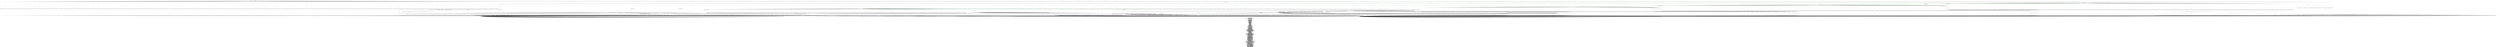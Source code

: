 digraph g {

    labelloc = "b"
    label = "Server/Client: AsyncSSH 2.20.0
    Protocol Stage: TRANSPORT
KEX Algorithm: diffie-hellman-group-exchange-sha256
Strict KEX enabled: true

 Messages used during testing: 
MSG_DEBUG
MSG_KEX_DH_GEX_GROUP
MSG_KEX_DH_GEX_INIT
MSG_KEX_DH_GEX_OLD_REQUEST
MSG_KEX_DH_GEX_REPLY
MSG_KEX_DH_GEX_REQUEST
MSG_KEXDH_INIT
MSG_KEXDH_REPLY
MSG_DISCONNECT
MSG_KEX_ECDH_INIT
MSG_KEX_ECDH_REPLY
MSG_EXT_INFO
MSG_KEX_HBR_INIT
MSG_KEX_HBR_REPLY
MSG_IGNORE
MSG_KEXINIT
MSG_NEWCOMPRESS
MSG_NEWKEYS
MSG_PING_OPENSSH
MSG_PONG_OPENSSH
MSG_KEX_RSA_DONE
MSG_KEX_RSA_PUBKEY
MSG_KEX_RSA_SECRET
MSG_SERVICE_ACCEPT
MSG_SERVICE_REQUEST_USERAUTH
MSG_SERVICE_REQUEST_CONNECTION
MSG_UNIMPLEMENTED
MSG_VERSION_EXCHANGE
MSG_USERAUTH_BANNER
MSG_USERAUTH_FAILURE
MSG_USERAUTH_INFO_REQUEST
MSG_USERAUTH_INFO_RESPONSE
MSG_USERAUTH_PASSWD_CHANGEREQ
MSG_USERAUTH_PK_OK
MSG_USERAUTH_REQUEST_HOSTBASED
MSG_USERAUTH_REQUEST_KEYBOARD_INTERACTIVE
MSG_USERAUTH_REQUEST_NONE
MSG_USERAUTH_REQUEST_PASSWORD
MSG_USERAUTH_REQUEST_PUBLICKEY_HOSTBOUND_OPENSSH
MSG_USERAUTH_REQUEST_PUBLICKEY
MSG_USERAUTH_REQUEST_UNKNOWN
MSG_USERAUTH_SUCCESS
MSG_CHANNEL_CLOSE
MSG_CHANNEL_DATA
MSG_CHANNEL_EOF
MSG_CHANNEL_EXTENDED_DATA
MSG_CHANNEL_FAILURE
MSG_CHANNEL_OPEN_CONFIRMATION
MSG_CHANNEL_OPEN_DIRECT_STREAMLOCAL_OPENSSH
MSG_CHANNEL_OPEN_DIRECT_TCPIP
MSG_CHANNEL_OPEN_FAILURE
MSG_CHANNEL_OPEN_FORWARDED_STREAMLOCAL_OPENSSH
MSG_CHANNEL_OPEN_FORWARDED_TCPIP
MSG_CHANNEL_OPEN_SESSION
MSG_CHANNEL_OPEN_TUN_OPENSSH
MSG_CHANNEL_OPEN_UNKNOWN
MSG_CHANNEL_OPEN_X11
MSG_CHANNEL_REQUEST_AUTH_AGENT_OPENSSH
MSG_CHANNEL_REQUEST_BREAK
MSG_CHANNEL_REQUEST_ENV
MSG_CHANNEL_REQUEST_EOW_OPENSSH
MSG_CHANNEL_REQUEST_EXEC
MSG_CHANNEL_REQUEST_EXIT_SIGNAL
MSG_CHANNEL_REQUEST_EXIT_STATUS
MSG_CHANNEL_REQUEST_PTY_REQ
MSG_CHANNEL_REQUEST_SHELL
MSG_CHANNEL_REQUEST_SIGNAL
MSG_CHANNEL_REQUEST_SUBSYSTEM
MSG_CHANNEL_REQUEST_UNKNOWN
MSG_CHANNEL_REQUEST_WINDOW_CHANGE
MSG_CHANNEL_REQUEST_X11_REQ
MSG_CHANNEL_REQUEST_XON_XOFF
MSG_CHANNEL_SUCCESS
MSG_CHANNEL_WINDOW_ADJUST
MSG_GLOBAL_REQUEST_CANCEL_STREAMLOCAL_FORWARD_OPENSSH
MSG_GLOBAL_REQUEST_CANCEL_TCPIP_FORWARD
MSG_REQUEST_FAILURE
MSG_GLOBAL_REQUEST_HOSTKEYS_OPENSSH
MSG_GLOBAL_REQUEST_HOSTKEYS_PROVE_OPENSSH
MSG_GLOBAL_REQUEST_NO_MORE_SESSIONS_OPENSSH
MSG_GLOBAL_REQUEST_STREAMLOCAL_FORWARD_OPENSSH
MSG_REQUEST_SUCCESS
MSG_GLOBAL_REQUEST_TCPIP_FORWARD
MSG_GLOBAL_REQUEST_UNKNOWN
MSG_UNKNOWN_ID_RESERVED_0
MSG_UNKNOWN_ID_TRANSPORT_GENERIC
MSG_UNKNOWN_ID_ALGORITHM_NEGOTIATION
MSG_UNKNOWN_ID_KEY_EXCHANGE_SPECIFIC
MSG_UNKNOWN_ID_USERAUTH_GENERIC
MSG_UNKNOWN_ID_USERAUTH_SPECIFIC
MSG_UNKNOWN_ID_CONNECTION_GENERIC
MSG_UNKNOWN_ID_CHANNEL_RELATED
MSG_UNKNOWN_ID_RESERVED_CLIENT
MSG_UNKNOWN_ID_RESERVED_PRIVATE
"
    fontsize = 30
    edge[decorate="true"]

	s0 [shape="circle" width="2.3" label="Protocol Version Exchanged
(s0

SocketState: [UP]" fixedsize="true" height="2.3"];
	s1 [shape="circle" width="2.3" label="KEX: Algorithms Negotiated
(s1

SocketState: [UP]" fixedsize="true" height="2.3"];
	s2 [shape="circle" color="RED" width="2.3" label="TCP Closed
(s2

SocketState: [CLOSED]" fixedsize="true" height="2.3"];
	s3 [shape="circle" width="2.3" label="Unknown State (s3)

SocketState: [UP]" fixedsize="true" height="2.3"];
	s4 [shape="circle" width="2.3" label="KEX: DH Group Negotiated
(s4

SocketState: [UP]" fixedsize="true" height="2.3"];
	s5 [shape="circle" width="2.3" label="Unknown State (s5)

SocketState: [UP]" fixedsize="true" height="2.3"];
	s6 [shape="circle" width="2.3" label="KEX: Keys Derived
(s6

SocketState: [UP]" fixedsize="true" height="2.3"];
	s7 [shape="circle" width="2.3" label="KEX Completed
(s7

SocketState: [UP]" fixedsize="true" height="2.3"];
	s8 [shape="circle" width="2.3" label="Unknown State (s8)

SocketState: [UP]" fixedsize="true" height="2.3"];
	s9 [shape="circle" width="2.3" label="Unknown State (s9)

SocketState: [UP]" fixedsize="true" height="2.3"];
	s10 [shape="circle" width="2.3" label="Unknown State (s10)

SocketState: [UP]" fixedsize="true" height="2.3"];
	s11 [shape="circle" width="2.3" label="Protocol Completed
(s11

SocketState: [UP]" fixedsize="true" height="2.3"];
	s12 [shape="circle" width="2.3" label="Unknown State (s12)

SocketState: [UP]" fixedsize="true" height="2.3"];
	s13 [shape="circle" width="2.3" label="Unknown State (s13)

SocketState: [UP]" fixedsize="true" height="2.3"];
	s0 -> s3 [label="MSG_DEBUG / KeyExchangeInitMessage"];
	s0 -> s2 [label="MSG_KEX_DH_GEX_GROUP / KeyExchangeInitMessage,DisconnectMessage"];
	s0 -> s2 [label="MSG_KEX_DH_GEX_INIT / KeyExchangeInitMessage,DisconnectMessage"];
	s0 -> s2 [label="MSG_KEX_DH_GEX_OLD_REQUEST / KeyExchangeInitMessage,DisconnectMessage"];
	s0 -> s2 [label="MSG_KEX_DH_GEX_REPLY / KeyExchangeInitMessage,DisconnectMessage"];
	s0 -> s2 [label="MSG_KEX_DH_GEX_REQUEST / KeyExchangeInitMessage,DisconnectMessage"];
	s0 -> s2 [label="MSG_KEXDH_INIT / KeyExchangeInitMessage,DisconnectMessage"];
	s0 -> s2 [label="MSG_KEXDH_REPLY / KeyExchangeInitMessage,DisconnectMessage"];
	s0 -> s2 [label="MSG_DISCONNECT / KeyExchangeInitMessage"];
	s0 -> s2 [label="MSG_KEX_ECDH_INIT / KeyExchangeInitMessage,DisconnectMessage"];
	s0 -> s2 [label="MSG_KEX_ECDH_REPLY / KeyExchangeInitMessage,DisconnectMessage"];
	s0 -> s2 [label="MSG_EXT_INFO / KeyExchangeInitMessage,DisconnectMessage"];
	s0 -> s2 [label="MSG_KEX_HBR_INIT / KeyExchangeInitMessage,DisconnectMessage"];
	s0 -> s2 [label="MSG_KEX_HBR_REPLY / KeyExchangeInitMessage,DisconnectMessage"];
	s0 -> s3 [label="MSG_IGNORE / KeyExchangeInitMessage"];
	s0 -> s1 [color="GREEN" style="bold" label="MSG_KEXINIT / KeyExchangeInitMessage"];
	s0 -> s3 [label="MSG_NEWCOMPRESS / KeyExchangeInitMessage,UnimplementedMessage"];
	s0 -> s2 [label="MSG_NEWKEYS / KeyExchangeInitMessage,DisconnectMessage"];
	s0 -> s2 [label="MSG_PING_OPENSSH / KeyExchangeInitMessage,DisconnectMessage"];
	s0 -> s2 [label="MSG_PONG_OPENSSH / KeyExchangeInitMessage,DisconnectMessage"];
	s0 -> s2 [label="MSG_KEX_RSA_DONE / KeyExchangeInitMessage,DisconnectMessage"];
	s0 -> s2 [label="MSG_KEX_RSA_PUBKEY / KeyExchangeInitMessage,DisconnectMessage"];
	s0 -> s2 [label="MSG_KEX_RSA_SECRET / KeyExchangeInitMessage,DisconnectMessage"];
	s0 -> s2 [label="MSG_SERVICE_ACCEPT / KeyExchangeInitMessage,DisconnectMessage"];
	s0 -> s2 [label="MSG_SERVICE_REQUEST_USERAUTH / KeyExchangeInitMessage,DisconnectMessage"];
	s0 -> s2 [label="MSG_SERVICE_REQUEST_CONNECTION / KeyExchangeInitMessage,DisconnectMessage"];
	s0 -> s3 [label="MSG_UNIMPLEMENTED / KeyExchangeInitMessage"];
	s0 -> s2 [label="MSG_VERSION_EXCHANGE / KeyExchangeInitMessage,DisconnectMessage"];
	s0 -> s2 [label="MSG_USERAUTH_BANNER / KeyExchangeInitMessage,DisconnectMessage"];
	s0 -> s2 [label="MSG_USERAUTH_FAILURE / KeyExchangeInitMessage,DisconnectMessage"];
	s0 -> s2 [label="MSG_USERAUTH_INFO_REQUEST / KeyExchangeInitMessage,DisconnectMessage"];
	s0 -> s2 [label="MSG_USERAUTH_INFO_RESPONSE / KeyExchangeInitMessage,DisconnectMessage"];
	s0 -> s2 [label="MSG_USERAUTH_PASSWD_CHANGEREQ / KeyExchangeInitMessage,DisconnectMessage"];
	s0 -> s2 [label="MSG_USERAUTH_PK_OK / KeyExchangeInitMessage,DisconnectMessage"];
	s0 -> s2 [label="MSG_USERAUTH_REQUEST_HOSTBASED / KeyExchangeInitMessage,DisconnectMessage"];
	s0 -> s2 [label="MSG_USERAUTH_REQUEST_KEYBOARD_INTERACTIVE / KeyExchangeInitMessage,DisconnectMessage"];
	s0 -> s2 [label="MSG_USERAUTH_REQUEST_NONE / KeyExchangeInitMessage,DisconnectMessage"];
	s0 -> s2 [label="MSG_USERAUTH_REQUEST_PASSWORD / KeyExchangeInitMessage,DisconnectMessage"];
	s0 -> s2 [label="MSG_USERAUTH_REQUEST_PUBLICKEY_HOSTBOUND_OPENSSH / KeyExchangeInitMessage,DisconnectMessage"];
	s0 -> s2 [label="MSG_USERAUTH_REQUEST_PUBLICKEY / KeyExchangeInitMessage,DisconnectMessage"];
	s0 -> s2 [label="MSG_USERAUTH_REQUEST_UNKNOWN / KeyExchangeInitMessage,DisconnectMessage"];
	s0 -> s2 [label="MSG_USERAUTH_SUCCESS / KeyExchangeInitMessage,DisconnectMessage"];
	s0 -> s2 [label="MSG_CHANNEL_CLOSE / KeyExchangeInitMessage,DisconnectMessage"];
	s0 -> s2 [label="MSG_CHANNEL_DATA / KeyExchangeInitMessage,DisconnectMessage"];
	s0 -> s2 [label="MSG_CHANNEL_EOF / KeyExchangeInitMessage,DisconnectMessage"];
	s0 -> s2 [label="MSG_CHANNEL_EXTENDED_DATA / KeyExchangeInitMessage,DisconnectMessage"];
	s0 -> s2 [label="MSG_CHANNEL_FAILURE / KeyExchangeInitMessage,DisconnectMessage"];
	s0 -> s2 [label="MSG_CHANNEL_OPEN_CONFIRMATION / KeyExchangeInitMessage,DisconnectMessage"];
	s0 -> s2 [label="MSG_CHANNEL_OPEN_DIRECT_STREAMLOCAL_OPENSSH / KeyExchangeInitMessage,DisconnectMessage"];
	s0 -> s2 [label="MSG_CHANNEL_OPEN_DIRECT_TCPIP / KeyExchangeInitMessage,DisconnectMessage"];
	s0 -> s2 [label="MSG_CHANNEL_OPEN_FAILURE / KeyExchangeInitMessage,DisconnectMessage"];
	s0 -> s2 [label="MSG_CHANNEL_OPEN_FORWARDED_STREAMLOCAL_OPENSSH / KeyExchangeInitMessage,DisconnectMessage"];
	s0 -> s2 [label="MSG_CHANNEL_OPEN_FORWARDED_TCPIP / KeyExchangeInitMessage,DisconnectMessage"];
	s0 -> s2 [label="MSG_CHANNEL_OPEN_SESSION / KeyExchangeInitMessage,DisconnectMessage"];
	s0 -> s2 [label="MSG_CHANNEL_OPEN_TUN_OPENSSH / KeyExchangeInitMessage,DisconnectMessage"];
	s0 -> s2 [label="MSG_CHANNEL_OPEN_UNKNOWN / KeyExchangeInitMessage,DisconnectMessage"];
	s0 -> s2 [label="MSG_CHANNEL_OPEN_X11 / KeyExchangeInitMessage,DisconnectMessage"];
	s0 -> s2 [label="MSG_CHANNEL_REQUEST_AUTH_AGENT_OPENSSH / KeyExchangeInitMessage,DisconnectMessage"];
	s0 -> s2 [label="MSG_CHANNEL_REQUEST_BREAK / KeyExchangeInitMessage,DisconnectMessage"];
	s0 -> s2 [label="MSG_CHANNEL_REQUEST_ENV / KeyExchangeInitMessage,DisconnectMessage"];
	s0 -> s2 [label="MSG_CHANNEL_REQUEST_EOW_OPENSSH / KeyExchangeInitMessage,DisconnectMessage"];
	s0 -> s2 [label="MSG_CHANNEL_REQUEST_EXEC / KeyExchangeInitMessage,DisconnectMessage"];
	s0 -> s2 [label="MSG_CHANNEL_REQUEST_EXIT_SIGNAL / KeyExchangeInitMessage,DisconnectMessage"];
	s0 -> s2 [label="MSG_CHANNEL_REQUEST_EXIT_STATUS / KeyExchangeInitMessage,DisconnectMessage"];
	s0 -> s2 [label="MSG_CHANNEL_REQUEST_PTY_REQ / KeyExchangeInitMessage,DisconnectMessage"];
	s0 -> s2 [label="MSG_CHANNEL_REQUEST_SHELL / KeyExchangeInitMessage,DisconnectMessage"];
	s0 -> s2 [label="MSG_CHANNEL_REQUEST_SIGNAL / KeyExchangeInitMessage,DisconnectMessage"];
	s0 -> s2 [label="MSG_CHANNEL_REQUEST_SUBSYSTEM / KeyExchangeInitMessage,DisconnectMessage"];
	s0 -> s2 [label="MSG_CHANNEL_REQUEST_UNKNOWN / KeyExchangeInitMessage,DisconnectMessage"];
	s0 -> s2 [label="MSG_CHANNEL_REQUEST_WINDOW_CHANGE / KeyExchangeInitMessage,DisconnectMessage"];
	s0 -> s2 [label="MSG_CHANNEL_REQUEST_X11_REQ / KeyExchangeInitMessage,DisconnectMessage"];
	s0 -> s2 [label="MSG_CHANNEL_REQUEST_XON_XOFF / KeyExchangeInitMessage,DisconnectMessage"];
	s0 -> s2 [label="MSG_CHANNEL_SUCCESS / KeyExchangeInitMessage,DisconnectMessage"];
	s0 -> s2 [label="MSG_CHANNEL_WINDOW_ADJUST / KeyExchangeInitMessage,DisconnectMessage"];
	s0 -> s2 [label="MSG_GLOBAL_REQUEST_CANCEL_STREAMLOCAL_FORWARD_OPENSSH / KeyExchangeInitMessage,DisconnectMessage"];
	s0 -> s2 [label="MSG_GLOBAL_REQUEST_CANCEL_TCPIP_FORWARD / KeyExchangeInitMessage,DisconnectMessage"];
	s0 -> s2 [label="MSG_REQUEST_FAILURE / KeyExchangeInitMessage,DisconnectMessage"];
	s0 -> s2 [label="MSG_GLOBAL_REQUEST_HOSTKEYS_OPENSSH / KeyExchangeInitMessage,DisconnectMessage"];
	s0 -> s2 [label="MSG_GLOBAL_REQUEST_HOSTKEYS_PROVE_OPENSSH / KeyExchangeInitMessage,DisconnectMessage"];
	s0 -> s2 [label="MSG_GLOBAL_REQUEST_NO_MORE_SESSIONS_OPENSSH / KeyExchangeInitMessage,DisconnectMessage"];
	s0 -> s2 [label="MSG_GLOBAL_REQUEST_STREAMLOCAL_FORWARD_OPENSSH / KeyExchangeInitMessage,DisconnectMessage"];
	s0 -> s2 [label="MSG_REQUEST_SUCCESS / KeyExchangeInitMessage,DisconnectMessage"];
	s0 -> s2 [label="MSG_GLOBAL_REQUEST_TCPIP_FORWARD / KeyExchangeInitMessage,DisconnectMessage"];
	s0 -> s2 [label="MSG_GLOBAL_REQUEST_UNKNOWN / KeyExchangeInitMessage,DisconnectMessage"];
	s0 -> s3 [label="MSG_UNKNOWN_ID_RESERVED_0 / KeyExchangeInitMessage,UnimplementedMessage"];
	s0 -> s3 [label="MSG_UNKNOWN_ID_TRANSPORT_GENERIC / KeyExchangeInitMessage,UnimplementedMessage"];
	s0 -> s3 [label="MSG_UNKNOWN_ID_ALGORITHM_NEGOTIATION / KeyExchangeInitMessage,UnimplementedMessage"];
	s0 -> s2 [label="MSG_UNKNOWN_ID_KEY_EXCHANGE_SPECIFIC / KeyExchangeInitMessage,DisconnectMessage"];
	s0 -> s2 [label="MSG_UNKNOWN_ID_USERAUTH_GENERIC / KeyExchangeInitMessage,DisconnectMessage"];
	s0 -> s2 [label="MSG_UNKNOWN_ID_USERAUTH_SPECIFIC / KeyExchangeInitMessage,DisconnectMessage"];
	s0 -> s2 [label="MSG_UNKNOWN_ID_CONNECTION_GENERIC / KeyExchangeInitMessage,DisconnectMessage"];
	s0 -> s2 [label="MSG_UNKNOWN_ID_CHANNEL_RELATED / KeyExchangeInitMessage,DisconnectMessage"];
	s0 -> s2 [label="MSG_UNKNOWN_ID_RESERVED_CLIENT / KeyExchangeInitMessage,DisconnectMessage"];
	s0 -> s2 [label="MSG_UNKNOWN_ID_RESERVED_PRIVATE / KeyExchangeInitMessage,DisconnectMessage"];
	s1 -> s2 [label="MSG_DEBUG / DisconnectMessage"];
	s1 -> s2 [label="MSG_KEX_DH_GEX_GROUP / DisconnectMessage"];
	s1 -> s2 [label="MSG_KEX_DH_GEX_INIT / DisconnectMessage"];
	s1 -> s4 [label="MSG_KEX_DH_GEX_OLD_REQUEST / DhGexKeyExchangeGroupMessage"];
	s1 -> s2 [label="MSG_KEX_DH_GEX_REPLY / DisconnectMessage"];
	s1 -> s4 [color="GREEN" style="bold" label="MSG_KEX_DH_GEX_REQUEST / DhGexKeyExchangeGroupMessage"];
	s1 -> s2 [label="MSG_KEXDH_INIT / DisconnectMessage"];
	s1 -> s2 [label="MSG_KEXDH_REPLY / DisconnectMessage"];
	s1 -> s2 [label="MSG_DISCONNECT / [No output]"];
	s1 -> s2 [label="MSG_KEX_ECDH_INIT / DisconnectMessage"];
	s1 -> s2 [label="MSG_KEX_ECDH_REPLY / DisconnectMessage"];
	s1 -> s2 [label="MSG_EXT_INFO / DisconnectMessage"];
	s1 -> s2 [label="MSG_KEX_HBR_INIT / DisconnectMessage"];
	s1 -> s2 [label="MSG_KEX_HBR_REPLY / DisconnectMessage"];
	s1 -> s2 [label="MSG_IGNORE / DisconnectMessage"];
	s1 -> s2 [label="MSG_KEXINIT / DisconnectMessage"];
	s1 -> s2 [label="MSG_NEWCOMPRESS / DisconnectMessage"];
	s1 -> s2 [label="MSG_NEWKEYS / DisconnectMessage"];
	s1 -> s2 [label="MSG_PING_OPENSSH / DisconnectMessage"];
	s1 -> s2 [label="MSG_PONG_OPENSSH / DisconnectMessage"];
	s1 -> s2 [label="MSG_KEX_RSA_DONE / DisconnectMessage"];
	s1 -> s2 [label="MSG_KEX_RSA_PUBKEY / DisconnectMessage"];
	s1 -> s2 [label="MSG_KEX_RSA_SECRET / DisconnectMessage"];
	s1 -> s2 [label="MSG_SERVICE_ACCEPT / DisconnectMessage"];
	s1 -> s2 [label="MSG_SERVICE_REQUEST_USERAUTH / DisconnectMessage"];
	s1 -> s2 [label="MSG_SERVICE_REQUEST_CONNECTION / DisconnectMessage"];
	s1 -> s2 [label="MSG_UNIMPLEMENTED / DisconnectMessage"];
	s1 -> s2 [label="MSG_VERSION_EXCHANGE / DisconnectMessage"];
	s1 -> s2 [label="MSG_USERAUTH_BANNER / DisconnectMessage"];
	s1 -> s2 [label="MSG_USERAUTH_FAILURE / DisconnectMessage"];
	s1 -> s2 [label="MSG_USERAUTH_INFO_REQUEST / DisconnectMessage"];
	s1 -> s2 [label="MSG_USERAUTH_INFO_RESPONSE / DisconnectMessage"];
	s1 -> s2 [label="MSG_USERAUTH_PASSWD_CHANGEREQ / DisconnectMessage"];
	s1 -> s2 [label="MSG_USERAUTH_PK_OK / DisconnectMessage"];
	s1 -> s2 [label="MSG_USERAUTH_REQUEST_HOSTBASED / DisconnectMessage"];
	s1 -> s2 [label="MSG_USERAUTH_REQUEST_KEYBOARD_INTERACTIVE / DisconnectMessage"];
	s1 -> s2 [label="MSG_USERAUTH_REQUEST_NONE / DisconnectMessage"];
	s1 -> s2 [label="MSG_USERAUTH_REQUEST_PASSWORD / DisconnectMessage"];
	s1 -> s2 [label="MSG_USERAUTH_REQUEST_PUBLICKEY_HOSTBOUND_OPENSSH / DisconnectMessage"];
	s1 -> s2 [label="MSG_USERAUTH_REQUEST_PUBLICKEY / DisconnectMessage"];
	s1 -> s2 [label="MSG_USERAUTH_REQUEST_UNKNOWN / DisconnectMessage"];
	s1 -> s2 [label="MSG_USERAUTH_SUCCESS / DisconnectMessage"];
	s1 -> s2 [label="MSG_CHANNEL_CLOSE / DisconnectMessage"];
	s1 -> s2 [label="MSG_CHANNEL_DATA / DisconnectMessage"];
	s1 -> s2 [label="MSG_CHANNEL_EOF / DisconnectMessage"];
	s1 -> s2 [label="MSG_CHANNEL_EXTENDED_DATA / DisconnectMessage"];
	s1 -> s2 [label="MSG_CHANNEL_FAILURE / DisconnectMessage"];
	s1 -> s2 [label="MSG_CHANNEL_OPEN_CONFIRMATION / DisconnectMessage"];
	s1 -> s2 [label="MSG_CHANNEL_OPEN_DIRECT_STREAMLOCAL_OPENSSH / DisconnectMessage"];
	s1 -> s2 [label="MSG_CHANNEL_OPEN_DIRECT_TCPIP / DisconnectMessage"];
	s1 -> s2 [label="MSG_CHANNEL_OPEN_FAILURE / DisconnectMessage"];
	s1 -> s2 [label="MSG_CHANNEL_OPEN_FORWARDED_STREAMLOCAL_OPENSSH / DisconnectMessage"];
	s1 -> s2 [label="MSG_CHANNEL_OPEN_FORWARDED_TCPIP / DisconnectMessage"];
	s1 -> s2 [label="MSG_CHANNEL_OPEN_SESSION / DisconnectMessage"];
	s1 -> s2 [label="MSG_CHANNEL_OPEN_TUN_OPENSSH / DisconnectMessage"];
	s1 -> s2 [label="MSG_CHANNEL_OPEN_UNKNOWN / DisconnectMessage"];
	s1 -> s2 [label="MSG_CHANNEL_OPEN_X11 / DisconnectMessage"];
	s1 -> s2 [label="MSG_CHANNEL_REQUEST_AUTH_AGENT_OPENSSH / DisconnectMessage"];
	s1 -> s2 [label="MSG_CHANNEL_REQUEST_BREAK / DisconnectMessage"];
	s1 -> s2 [label="MSG_CHANNEL_REQUEST_ENV / DisconnectMessage"];
	s1 -> s2 [label="MSG_CHANNEL_REQUEST_EOW_OPENSSH / DisconnectMessage"];
	s1 -> s2 [label="MSG_CHANNEL_REQUEST_EXEC / DisconnectMessage"];
	s1 -> s2 [label="MSG_CHANNEL_REQUEST_EXIT_SIGNAL / DisconnectMessage"];
	s1 -> s2 [label="MSG_CHANNEL_REQUEST_EXIT_STATUS / DisconnectMessage"];
	s1 -> s2 [label="MSG_CHANNEL_REQUEST_PTY_REQ / DisconnectMessage"];
	s1 -> s2 [label="MSG_CHANNEL_REQUEST_SHELL / DisconnectMessage"];
	s1 -> s2 [label="MSG_CHANNEL_REQUEST_SIGNAL / DisconnectMessage"];
	s1 -> s2 [label="MSG_CHANNEL_REQUEST_SUBSYSTEM / DisconnectMessage"];
	s1 -> s2 [label="MSG_CHANNEL_REQUEST_UNKNOWN / DisconnectMessage"];
	s1 -> s2 [label="MSG_CHANNEL_REQUEST_WINDOW_CHANGE / DisconnectMessage"];
	s1 -> s2 [label="MSG_CHANNEL_REQUEST_X11_REQ / DisconnectMessage"];
	s1 -> s2 [label="MSG_CHANNEL_REQUEST_XON_XOFF / DisconnectMessage"];
	s1 -> s2 [label="MSG_CHANNEL_SUCCESS / DisconnectMessage"];
	s1 -> s2 [label="MSG_CHANNEL_WINDOW_ADJUST / DisconnectMessage"];
	s1 -> s2 [label="MSG_GLOBAL_REQUEST_CANCEL_STREAMLOCAL_FORWARD_OPENSSH / DisconnectMessage"];
	s1 -> s2 [label="MSG_GLOBAL_REQUEST_CANCEL_TCPIP_FORWARD / DisconnectMessage"];
	s1 -> s2 [label="MSG_REQUEST_FAILURE / DisconnectMessage"];
	s1 -> s2 [label="MSG_GLOBAL_REQUEST_HOSTKEYS_OPENSSH / DisconnectMessage"];
	s1 -> s2 [label="MSG_GLOBAL_REQUEST_HOSTKEYS_PROVE_OPENSSH / DisconnectMessage"];
	s1 -> s2 [label="MSG_GLOBAL_REQUEST_NO_MORE_SESSIONS_OPENSSH / DisconnectMessage"];
	s1 -> s2 [label="MSG_GLOBAL_REQUEST_STREAMLOCAL_FORWARD_OPENSSH / DisconnectMessage"];
	s1 -> s2 [label="MSG_REQUEST_SUCCESS / DisconnectMessage"];
	s1 -> s2 [label="MSG_GLOBAL_REQUEST_TCPIP_FORWARD / DisconnectMessage"];
	s1 -> s2 [label="MSG_GLOBAL_REQUEST_UNKNOWN / DisconnectMessage"];
	s1 -> s2 [label="MSG_UNKNOWN_ID_RESERVED_0 / DisconnectMessage"];
	s1 -> s2 [label="MSG_UNKNOWN_ID_TRANSPORT_GENERIC / DisconnectMessage"];
	s1 -> s2 [label="MSG_UNKNOWN_ID_ALGORITHM_NEGOTIATION / DisconnectMessage"];
	s1 -> s2 [label="MSG_UNKNOWN_ID_KEY_EXCHANGE_SPECIFIC / DisconnectMessage"];
	s1 -> s2 [label="MSG_UNKNOWN_ID_USERAUTH_GENERIC / DisconnectMessage"];
	s1 -> s2 [label="MSG_UNKNOWN_ID_USERAUTH_SPECIFIC / DisconnectMessage"];
	s1 -> s2 [label="MSG_UNKNOWN_ID_CONNECTION_GENERIC / DisconnectMessage"];
	s1 -> s2 [label="MSG_UNKNOWN_ID_CHANNEL_RELATED / DisconnectMessage"];
	s1 -> s2 [label="MSG_UNKNOWN_ID_RESERVED_CLIENT / DisconnectMessage"];
	s1 -> s2 [label="MSG_UNKNOWN_ID_RESERVED_PRIVATE / DisconnectMessage"];
	s2 -> s2 [label="MSG_DEBUG / [No output]"];
	s2 -> s2 [label="MSG_KEX_DH_GEX_GROUP / [No output]"];
	s2 -> s2 [label="MSG_KEX_DH_GEX_INIT / [No output]"];
	s2 -> s2 [label="MSG_KEX_DH_GEX_OLD_REQUEST / [No output]"];
	s2 -> s2 [label="MSG_KEX_DH_GEX_REPLY / [No output]"];
	s2 -> s2 [label="MSG_KEX_DH_GEX_REQUEST / [No output]"];
	s2 -> s2 [label="MSG_KEXDH_INIT / [No output]"];
	s2 -> s2 [label="MSG_KEXDH_REPLY / [No output]"];
	s2 -> s2 [label="MSG_DISCONNECT / [No output]"];
	s2 -> s2 [label="MSG_KEX_ECDH_INIT / [No output]"];
	s2 -> s2 [label="MSG_KEX_ECDH_REPLY / [No output]"];
	s2 -> s2 [label="MSG_EXT_INFO / [No output]"];
	s2 -> s2 [label="MSG_KEX_HBR_INIT / [No output]"];
	s2 -> s2 [label="MSG_KEX_HBR_REPLY / [No output]"];
	s2 -> s2 [label="MSG_IGNORE / [No output]"];
	s2 -> s2 [label="MSG_KEXINIT / [No output]"];
	s2 -> s2 [label="MSG_NEWCOMPRESS / [No output]"];
	s2 -> s2 [label="MSG_NEWKEYS / [No output]"];
	s2 -> s2 [label="MSG_PING_OPENSSH / [No output]"];
	s2 -> s2 [label="MSG_PONG_OPENSSH / [No output]"];
	s2 -> s2 [label="MSG_KEX_RSA_DONE / [No output]"];
	s2 -> s2 [label="MSG_KEX_RSA_PUBKEY / [No output]"];
	s2 -> s2 [label="MSG_KEX_RSA_SECRET / [No output]"];
	s2 -> s2 [label="MSG_SERVICE_ACCEPT / [No output]"];
	s2 -> s2 [label="MSG_SERVICE_REQUEST_USERAUTH / [No output]"];
	s2 -> s2 [label="MSG_SERVICE_REQUEST_CONNECTION / [No output]"];
	s2 -> s2 [label="MSG_UNIMPLEMENTED / [No output]"];
	s2 -> s2 [label="MSG_VERSION_EXCHANGE / [No output]"];
	s2 -> s2 [label="MSG_USERAUTH_BANNER / [No output]"];
	s2 -> s2 [label="MSG_USERAUTH_FAILURE / [No output]"];
	s2 -> s2 [label="MSG_USERAUTH_INFO_REQUEST / [No output]"];
	s2 -> s2 [label="MSG_USERAUTH_INFO_RESPONSE / [No output]"];
	s2 -> s2 [label="MSG_USERAUTH_PASSWD_CHANGEREQ / [No output]"];
	s2 -> s2 [label="MSG_USERAUTH_PK_OK / [No output]"];
	s2 -> s2 [label="MSG_USERAUTH_REQUEST_HOSTBASED / [No output]"];
	s2 -> s2 [label="MSG_USERAUTH_REQUEST_KEYBOARD_INTERACTIVE / [No output]"];
	s2 -> s2 [label="MSG_USERAUTH_REQUEST_NONE / [No output]"];
	s2 -> s2 [label="MSG_USERAUTH_REQUEST_PASSWORD / [No output]"];
	s2 -> s2 [label="MSG_USERAUTH_REQUEST_PUBLICKEY_HOSTBOUND_OPENSSH / [No output]"];
	s2 -> s2 [label="MSG_USERAUTH_REQUEST_PUBLICKEY / [No output]"];
	s2 -> s2 [label="MSG_USERAUTH_REQUEST_UNKNOWN / [No output]"];
	s2 -> s2 [label="MSG_USERAUTH_SUCCESS / [No output]"];
	s2 -> s2 [label="MSG_CHANNEL_CLOSE / [No output]"];
	s2 -> s2 [label="MSG_CHANNEL_DATA / [No output]"];
	s2 -> s2 [label="MSG_CHANNEL_EOF / [No output]"];
	s2 -> s2 [label="MSG_CHANNEL_EXTENDED_DATA / [No output]"];
	s2 -> s2 [label="MSG_CHANNEL_FAILURE / [No output]"];
	s2 -> s2 [label="MSG_CHANNEL_OPEN_CONFIRMATION / [No output]"];
	s2 -> s2 [label="MSG_CHANNEL_OPEN_DIRECT_STREAMLOCAL_OPENSSH / [No output]"];
	s2 -> s2 [label="MSG_CHANNEL_OPEN_DIRECT_TCPIP / [No output]"];
	s2 -> s2 [label="MSG_CHANNEL_OPEN_FAILURE / [No output]"];
	s2 -> s2 [label="MSG_CHANNEL_OPEN_FORWARDED_STREAMLOCAL_OPENSSH / [No output]"];
	s2 -> s2 [label="MSG_CHANNEL_OPEN_FORWARDED_TCPIP / [No output]"];
	s2 -> s2 [label="MSG_CHANNEL_OPEN_SESSION / [No output]"];
	s2 -> s2 [label="MSG_CHANNEL_OPEN_TUN_OPENSSH / [No output]"];
	s2 -> s2 [label="MSG_CHANNEL_OPEN_UNKNOWN / [No output]"];
	s2 -> s2 [label="MSG_CHANNEL_OPEN_X11 / [No output]"];
	s2 -> s2 [label="MSG_CHANNEL_REQUEST_AUTH_AGENT_OPENSSH / [No output]"];
	s2 -> s2 [label="MSG_CHANNEL_REQUEST_BREAK / [No output]"];
	s2 -> s2 [label="MSG_CHANNEL_REQUEST_ENV / [No output]"];
	s2 -> s2 [label="MSG_CHANNEL_REQUEST_EOW_OPENSSH / [No output]"];
	s2 -> s2 [label="MSG_CHANNEL_REQUEST_EXEC / [No output]"];
	s2 -> s2 [label="MSG_CHANNEL_REQUEST_EXIT_SIGNAL / [No output]"];
	s2 -> s2 [label="MSG_CHANNEL_REQUEST_EXIT_STATUS / [No output]"];
	s2 -> s2 [label="MSG_CHANNEL_REQUEST_PTY_REQ / [No output]"];
	s2 -> s2 [label="MSG_CHANNEL_REQUEST_SHELL / [No output]"];
	s2 -> s2 [label="MSG_CHANNEL_REQUEST_SIGNAL / [No output]"];
	s2 -> s2 [label="MSG_CHANNEL_REQUEST_SUBSYSTEM / [No output]"];
	s2 -> s2 [label="MSG_CHANNEL_REQUEST_UNKNOWN / [No output]"];
	s2 -> s2 [label="MSG_CHANNEL_REQUEST_WINDOW_CHANGE / [No output]"];
	s2 -> s2 [label="MSG_CHANNEL_REQUEST_X11_REQ / [No output]"];
	s2 -> s2 [label="MSG_CHANNEL_REQUEST_XON_XOFF / [No output]"];
	s2 -> s2 [label="MSG_CHANNEL_SUCCESS / [No output]"];
	s2 -> s2 [label="MSG_CHANNEL_WINDOW_ADJUST / [No output]"];
	s2 -> s2 [label="MSG_GLOBAL_REQUEST_CANCEL_STREAMLOCAL_FORWARD_OPENSSH / [No output]"];
	s2 -> s2 [label="MSG_GLOBAL_REQUEST_CANCEL_TCPIP_FORWARD / [No output]"];
	s2 -> s2 [label="MSG_REQUEST_FAILURE / [No output]"];
	s2 -> s2 [label="MSG_GLOBAL_REQUEST_HOSTKEYS_OPENSSH / [No output]"];
	s2 -> s2 [label="MSG_GLOBAL_REQUEST_HOSTKEYS_PROVE_OPENSSH / [No output]"];
	s2 -> s2 [label="MSG_GLOBAL_REQUEST_NO_MORE_SESSIONS_OPENSSH / [No output]"];
	s2 -> s2 [label="MSG_GLOBAL_REQUEST_STREAMLOCAL_FORWARD_OPENSSH / [No output]"];
	s2 -> s2 [label="MSG_REQUEST_SUCCESS / [No output]"];
	s2 -> s2 [label="MSG_GLOBAL_REQUEST_TCPIP_FORWARD / [No output]"];
	s2 -> s2 [label="MSG_GLOBAL_REQUEST_UNKNOWN / [No output]"];
	s2 -> s2 [label="MSG_UNKNOWN_ID_RESERVED_0 / [No output]"];
	s2 -> s2 [label="MSG_UNKNOWN_ID_TRANSPORT_GENERIC / [No output]"];
	s2 -> s2 [label="MSG_UNKNOWN_ID_ALGORITHM_NEGOTIATION / [No output]"];
	s2 -> s2 [label="MSG_UNKNOWN_ID_KEY_EXCHANGE_SPECIFIC / [No output]"];
	s2 -> s2 [label="MSG_UNKNOWN_ID_USERAUTH_GENERIC / [No output]"];
	s2 -> s2 [label="MSG_UNKNOWN_ID_USERAUTH_SPECIFIC / [No output]"];
	s2 -> s2 [label="MSG_UNKNOWN_ID_CONNECTION_GENERIC / [No output]"];
	s2 -> s2 [label="MSG_UNKNOWN_ID_CHANNEL_RELATED / [No output]"];
	s2 -> s2 [label="MSG_UNKNOWN_ID_RESERVED_CLIENT / [No output]"];
	s2 -> s2 [label="MSG_UNKNOWN_ID_RESERVED_PRIVATE / [No output]"];
	s3 -> s3 [label="MSG_DEBUG / [No output]"];
	s3 -> s2 [label="MSG_KEX_DH_GEX_GROUP / DisconnectMessage"];
	s3 -> s2 [label="MSG_KEX_DH_GEX_INIT / DisconnectMessage"];
	s3 -> s2 [label="MSG_KEX_DH_GEX_OLD_REQUEST / DisconnectMessage"];
	s3 -> s2 [label="MSG_KEX_DH_GEX_REPLY / DisconnectMessage"];
	s3 -> s2 [label="MSG_KEX_DH_GEX_REQUEST / DisconnectMessage"];
	s3 -> s2 [label="MSG_KEXDH_INIT / DisconnectMessage"];
	s3 -> s2 [label="MSG_KEXDH_REPLY / DisconnectMessage"];
	s3 -> s2 [label="MSG_DISCONNECT / [No output]"];
	s3 -> s2 [label="MSG_KEX_ECDH_INIT / DisconnectMessage"];
	s3 -> s2 [label="MSG_KEX_ECDH_REPLY / DisconnectMessage"];
	s3 -> s2 [label="MSG_EXT_INFO / DisconnectMessage"];
	s3 -> s2 [label="MSG_KEX_HBR_INIT / DisconnectMessage"];
	s3 -> s2 [label="MSG_KEX_HBR_REPLY / DisconnectMessage"];
	s3 -> s3 [label="MSG_IGNORE / [No output]"];
	s3 -> s2 [label="MSG_KEXINIT / DisconnectMessage"];
	s3 -> s3 [label="MSG_NEWCOMPRESS / UnimplementedMessage"];
	s3 -> s2 [label="MSG_NEWKEYS / DisconnectMessage"];
	s3 -> s2 [label="MSG_PING_OPENSSH / DisconnectMessage"];
	s3 -> s2 [label="MSG_PONG_OPENSSH / DisconnectMessage"];
	s3 -> s2 [label="MSG_KEX_RSA_DONE / DisconnectMessage"];
	s3 -> s2 [label="MSG_KEX_RSA_PUBKEY / DisconnectMessage"];
	s3 -> s2 [label="MSG_KEX_RSA_SECRET / DisconnectMessage"];
	s3 -> s2 [label="MSG_SERVICE_ACCEPT / DisconnectMessage"];
	s3 -> s2 [label="MSG_SERVICE_REQUEST_USERAUTH / DisconnectMessage"];
	s3 -> s2 [label="MSG_SERVICE_REQUEST_CONNECTION / DisconnectMessage"];
	s3 -> s3 [label="MSG_UNIMPLEMENTED / [No output]"];
	s3 -> s2 [label="MSG_VERSION_EXCHANGE / DisconnectMessage"];
	s3 -> s2 [label="MSG_USERAUTH_BANNER / DisconnectMessage"];
	s3 -> s2 [label="MSG_USERAUTH_FAILURE / DisconnectMessage"];
	s3 -> s2 [label="MSG_USERAUTH_INFO_REQUEST / DisconnectMessage"];
	s3 -> s2 [label="MSG_USERAUTH_INFO_RESPONSE / DisconnectMessage"];
	s3 -> s2 [label="MSG_USERAUTH_PASSWD_CHANGEREQ / DisconnectMessage"];
	s3 -> s2 [label="MSG_USERAUTH_PK_OK / DisconnectMessage"];
	s3 -> s2 [label="MSG_USERAUTH_REQUEST_HOSTBASED / DisconnectMessage"];
	s3 -> s2 [label="MSG_USERAUTH_REQUEST_KEYBOARD_INTERACTIVE / DisconnectMessage"];
	s3 -> s2 [label="MSG_USERAUTH_REQUEST_NONE / DisconnectMessage"];
	s3 -> s2 [label="MSG_USERAUTH_REQUEST_PASSWORD / DisconnectMessage"];
	s3 -> s2 [label="MSG_USERAUTH_REQUEST_PUBLICKEY_HOSTBOUND_OPENSSH / DisconnectMessage"];
	s3 -> s2 [label="MSG_USERAUTH_REQUEST_PUBLICKEY / DisconnectMessage"];
	s3 -> s2 [label="MSG_USERAUTH_REQUEST_UNKNOWN / DisconnectMessage"];
	s3 -> s2 [label="MSG_USERAUTH_SUCCESS / DisconnectMessage"];
	s3 -> s2 [label="MSG_CHANNEL_CLOSE / DisconnectMessage"];
	s3 -> s2 [label="MSG_CHANNEL_DATA / DisconnectMessage"];
	s3 -> s2 [label="MSG_CHANNEL_EOF / DisconnectMessage"];
	s3 -> s2 [label="MSG_CHANNEL_EXTENDED_DATA / DisconnectMessage"];
	s3 -> s2 [label="MSG_CHANNEL_FAILURE / DisconnectMessage"];
	s3 -> s2 [label="MSG_CHANNEL_OPEN_CONFIRMATION / DisconnectMessage"];
	s3 -> s2 [label="MSG_CHANNEL_OPEN_DIRECT_STREAMLOCAL_OPENSSH / DisconnectMessage"];
	s3 -> s2 [label="MSG_CHANNEL_OPEN_DIRECT_TCPIP / DisconnectMessage"];
	s3 -> s2 [label="MSG_CHANNEL_OPEN_FAILURE / DisconnectMessage"];
	s3 -> s2 [label="MSG_CHANNEL_OPEN_FORWARDED_STREAMLOCAL_OPENSSH / DisconnectMessage"];
	s3 -> s2 [label="MSG_CHANNEL_OPEN_FORWARDED_TCPIP / DisconnectMessage"];
	s3 -> s2 [label="MSG_CHANNEL_OPEN_SESSION / DisconnectMessage"];
	s3 -> s2 [label="MSG_CHANNEL_OPEN_TUN_OPENSSH / DisconnectMessage"];
	s3 -> s2 [label="MSG_CHANNEL_OPEN_UNKNOWN / DisconnectMessage"];
	s3 -> s2 [label="MSG_CHANNEL_OPEN_X11 / DisconnectMessage"];
	s3 -> s2 [label="MSG_CHANNEL_REQUEST_AUTH_AGENT_OPENSSH / DisconnectMessage"];
	s3 -> s2 [label="MSG_CHANNEL_REQUEST_BREAK / DisconnectMessage"];
	s3 -> s2 [label="MSG_CHANNEL_REQUEST_ENV / DisconnectMessage"];
	s3 -> s2 [label="MSG_CHANNEL_REQUEST_EOW_OPENSSH / DisconnectMessage"];
	s3 -> s2 [label="MSG_CHANNEL_REQUEST_EXEC / DisconnectMessage"];
	s3 -> s2 [label="MSG_CHANNEL_REQUEST_EXIT_SIGNAL / DisconnectMessage"];
	s3 -> s2 [label="MSG_CHANNEL_REQUEST_EXIT_STATUS / DisconnectMessage"];
	s3 -> s2 [label="MSG_CHANNEL_REQUEST_PTY_REQ / DisconnectMessage"];
	s3 -> s2 [label="MSG_CHANNEL_REQUEST_SHELL / DisconnectMessage"];
	s3 -> s2 [label="MSG_CHANNEL_REQUEST_SIGNAL / DisconnectMessage"];
	s3 -> s2 [label="MSG_CHANNEL_REQUEST_SUBSYSTEM / DisconnectMessage"];
	s3 -> s2 [label="MSG_CHANNEL_REQUEST_UNKNOWN / DisconnectMessage"];
	s3 -> s2 [label="MSG_CHANNEL_REQUEST_WINDOW_CHANGE / DisconnectMessage"];
	s3 -> s2 [label="MSG_CHANNEL_REQUEST_X11_REQ / DisconnectMessage"];
	s3 -> s2 [label="MSG_CHANNEL_REQUEST_XON_XOFF / DisconnectMessage"];
	s3 -> s2 [label="MSG_CHANNEL_SUCCESS / DisconnectMessage"];
	s3 -> s2 [label="MSG_CHANNEL_WINDOW_ADJUST / DisconnectMessage"];
	s3 -> s2 [label="MSG_GLOBAL_REQUEST_CANCEL_STREAMLOCAL_FORWARD_OPENSSH / DisconnectMessage"];
	s3 -> s2 [label="MSG_GLOBAL_REQUEST_CANCEL_TCPIP_FORWARD / DisconnectMessage"];
	s3 -> s2 [label="MSG_REQUEST_FAILURE / DisconnectMessage"];
	s3 -> s2 [label="MSG_GLOBAL_REQUEST_HOSTKEYS_OPENSSH / DisconnectMessage"];
	s3 -> s2 [label="MSG_GLOBAL_REQUEST_HOSTKEYS_PROVE_OPENSSH / DisconnectMessage"];
	s3 -> s2 [label="MSG_GLOBAL_REQUEST_NO_MORE_SESSIONS_OPENSSH / DisconnectMessage"];
	s3 -> s2 [label="MSG_GLOBAL_REQUEST_STREAMLOCAL_FORWARD_OPENSSH / DisconnectMessage"];
	s3 -> s2 [label="MSG_REQUEST_SUCCESS / DisconnectMessage"];
	s3 -> s2 [label="MSG_GLOBAL_REQUEST_TCPIP_FORWARD / DisconnectMessage"];
	s3 -> s2 [label="MSG_GLOBAL_REQUEST_UNKNOWN / DisconnectMessage"];
	s3 -> s3 [label="MSG_UNKNOWN_ID_RESERVED_0 / UnimplementedMessage"];
	s3 -> s3 [label="MSG_UNKNOWN_ID_TRANSPORT_GENERIC / UnimplementedMessage"];
	s3 -> s3 [label="MSG_UNKNOWN_ID_ALGORITHM_NEGOTIATION / UnimplementedMessage"];
	s3 -> s2 [label="MSG_UNKNOWN_ID_KEY_EXCHANGE_SPECIFIC / DisconnectMessage"];
	s3 -> s2 [label="MSG_UNKNOWN_ID_USERAUTH_GENERIC / DisconnectMessage"];
	s3 -> s2 [label="MSG_UNKNOWN_ID_USERAUTH_SPECIFIC / DisconnectMessage"];
	s3 -> s2 [label="MSG_UNKNOWN_ID_CONNECTION_GENERIC / DisconnectMessage"];
	s3 -> s2 [label="MSG_UNKNOWN_ID_CHANNEL_RELATED / DisconnectMessage"];
	s3 -> s2 [label="MSG_UNKNOWN_ID_RESERVED_CLIENT / DisconnectMessage"];
	s3 -> s2 [label="MSG_UNKNOWN_ID_RESERVED_PRIVATE / DisconnectMessage"];
	s4 -> s2 [label="MSG_DEBUG / DisconnectMessage"];
	s4 -> s2 [label="MSG_KEX_DH_GEX_GROUP / DisconnectMessage"];
	s4 -> s6 [color="GREEN" style="bold" label="MSG_KEX_DH_GEX_INIT / DhGexKeyExchangeReplyMessage,NewKeysMessage"];
	s4 -> s10 [label="MSG_KEX_DH_GEX_OLD_REQUEST / DhGexKeyExchangeGroupMessage"];
	s4 -> s2 [label="MSG_KEX_DH_GEX_REPLY / DisconnectMessage"];
	s4 -> s4 [label="MSG_KEX_DH_GEX_REQUEST / DhGexKeyExchangeGroupMessage"];
	s4 -> s2 [label="MSG_KEXDH_INIT / DisconnectMessage"];
	s4 -> s2 [label="MSG_KEXDH_REPLY / DisconnectMessage"];
	s4 -> s2 [label="MSG_DISCONNECT / [No output]"];
	s4 -> s2 [label="MSG_KEX_ECDH_INIT / DisconnectMessage"];
	s4 -> s2 [label="MSG_KEX_ECDH_REPLY / DisconnectMessage"];
	s4 -> s2 [label="MSG_EXT_INFO / DisconnectMessage"];
	s4 -> s2 [label="MSG_KEX_HBR_INIT / DisconnectMessage"];
	s4 -> s2 [label="MSG_KEX_HBR_REPLY / DisconnectMessage"];
	s4 -> s2 [label="MSG_IGNORE / DisconnectMessage"];
	s4 -> s2 [label="MSG_KEXINIT / DisconnectMessage"];
	s4 -> s2 [label="MSG_NEWCOMPRESS / DisconnectMessage"];
	s4 -> s2 [label="MSG_NEWKEYS / DisconnectMessage"];
	s4 -> s2 [label="MSG_PING_OPENSSH / DisconnectMessage"];
	s4 -> s2 [label="MSG_PONG_OPENSSH / DisconnectMessage"];
	s4 -> s5 [label="MSG_KEX_RSA_DONE / DhGexKeyExchangeReplyMessage,NewKeysMessage"];
	s4 -> s2 [label="MSG_KEX_RSA_PUBKEY / DisconnectMessage"];
	s4 -> s2 [label="MSG_KEX_RSA_SECRET / DisconnectMessage"];
	s4 -> s2 [label="MSG_SERVICE_ACCEPT / DisconnectMessage"];
	s4 -> s2 [label="MSG_SERVICE_REQUEST_USERAUTH / DisconnectMessage"];
	s4 -> s2 [label="MSG_SERVICE_REQUEST_CONNECTION / DisconnectMessage"];
	s4 -> s2 [label="MSG_UNIMPLEMENTED / DisconnectMessage"];
	s4 -> s2 [label="MSG_VERSION_EXCHANGE / DisconnectMessage"];
	s4 -> s2 [label="MSG_USERAUTH_BANNER / DisconnectMessage"];
	s4 -> s2 [label="MSG_USERAUTH_FAILURE / DisconnectMessage"];
	s4 -> s2 [label="MSG_USERAUTH_INFO_REQUEST / DisconnectMessage"];
	s4 -> s2 [label="MSG_USERAUTH_INFO_RESPONSE / DisconnectMessage"];
	s4 -> s2 [label="MSG_USERAUTH_PASSWD_CHANGEREQ / DisconnectMessage"];
	s4 -> s2 [label="MSG_USERAUTH_PK_OK / DisconnectMessage"];
	s4 -> s2 [label="MSG_USERAUTH_REQUEST_HOSTBASED / DisconnectMessage"];
	s4 -> s2 [label="MSG_USERAUTH_REQUEST_KEYBOARD_INTERACTIVE / DisconnectMessage"];
	s4 -> s2 [label="MSG_USERAUTH_REQUEST_NONE / DisconnectMessage"];
	s4 -> s2 [label="MSG_USERAUTH_REQUEST_PASSWORD / DisconnectMessage"];
	s4 -> s2 [label="MSG_USERAUTH_REQUEST_PUBLICKEY_HOSTBOUND_OPENSSH / DisconnectMessage"];
	s4 -> s2 [label="MSG_USERAUTH_REQUEST_PUBLICKEY / DisconnectMessage"];
	s4 -> s2 [label="MSG_USERAUTH_REQUEST_UNKNOWN / DisconnectMessage"];
	s4 -> s2 [label="MSG_USERAUTH_SUCCESS / DisconnectMessage"];
	s4 -> s2 [label="MSG_CHANNEL_CLOSE / DisconnectMessage"];
	s4 -> s2 [label="MSG_CHANNEL_DATA / DisconnectMessage"];
	s4 -> s2 [label="MSG_CHANNEL_EOF / DisconnectMessage"];
	s4 -> s2 [label="MSG_CHANNEL_EXTENDED_DATA / DisconnectMessage"];
	s4 -> s2 [label="MSG_CHANNEL_FAILURE / DisconnectMessage"];
	s4 -> s2 [label="MSG_CHANNEL_OPEN_CONFIRMATION / DisconnectMessage"];
	s4 -> s2 [label="MSG_CHANNEL_OPEN_DIRECT_STREAMLOCAL_OPENSSH / DisconnectMessage"];
	s4 -> s2 [label="MSG_CHANNEL_OPEN_DIRECT_TCPIP / DisconnectMessage"];
	s4 -> s2 [label="MSG_CHANNEL_OPEN_FAILURE / DisconnectMessage"];
	s4 -> s2 [label="MSG_CHANNEL_OPEN_FORWARDED_STREAMLOCAL_OPENSSH / DisconnectMessage"];
	s4 -> s2 [label="MSG_CHANNEL_OPEN_FORWARDED_TCPIP / DisconnectMessage"];
	s4 -> s2 [label="MSG_CHANNEL_OPEN_SESSION / DisconnectMessage"];
	s4 -> s2 [label="MSG_CHANNEL_OPEN_TUN_OPENSSH / DisconnectMessage"];
	s4 -> s2 [label="MSG_CHANNEL_OPEN_UNKNOWN / DisconnectMessage"];
	s4 -> s2 [label="MSG_CHANNEL_OPEN_X11 / DisconnectMessage"];
	s4 -> s2 [label="MSG_CHANNEL_REQUEST_AUTH_AGENT_OPENSSH / DisconnectMessage"];
	s4 -> s2 [label="MSG_CHANNEL_REQUEST_BREAK / DisconnectMessage"];
	s4 -> s2 [label="MSG_CHANNEL_REQUEST_ENV / DisconnectMessage"];
	s4 -> s2 [label="MSG_CHANNEL_REQUEST_EOW_OPENSSH / DisconnectMessage"];
	s4 -> s2 [label="MSG_CHANNEL_REQUEST_EXEC / DisconnectMessage"];
	s4 -> s2 [label="MSG_CHANNEL_REQUEST_EXIT_SIGNAL / DisconnectMessage"];
	s4 -> s2 [label="MSG_CHANNEL_REQUEST_EXIT_STATUS / DisconnectMessage"];
	s4 -> s2 [label="MSG_CHANNEL_REQUEST_PTY_REQ / DisconnectMessage"];
	s4 -> s2 [label="MSG_CHANNEL_REQUEST_SHELL / DisconnectMessage"];
	s4 -> s2 [label="MSG_CHANNEL_REQUEST_SIGNAL / DisconnectMessage"];
	s4 -> s2 [label="MSG_CHANNEL_REQUEST_SUBSYSTEM / DisconnectMessage"];
	s4 -> s2 [label="MSG_CHANNEL_REQUEST_UNKNOWN / DisconnectMessage"];
	s4 -> s2 [label="MSG_CHANNEL_REQUEST_WINDOW_CHANGE / DisconnectMessage"];
	s4 -> s2 [label="MSG_CHANNEL_REQUEST_X11_REQ / DisconnectMessage"];
	s4 -> s2 [label="MSG_CHANNEL_REQUEST_XON_XOFF / DisconnectMessage"];
	s4 -> s2 [label="MSG_CHANNEL_SUCCESS / DisconnectMessage"];
	s4 -> s2 [label="MSG_CHANNEL_WINDOW_ADJUST / DisconnectMessage"];
	s4 -> s2 [label="MSG_GLOBAL_REQUEST_CANCEL_STREAMLOCAL_FORWARD_OPENSSH / DisconnectMessage"];
	s4 -> s2 [label="MSG_GLOBAL_REQUEST_CANCEL_TCPIP_FORWARD / DisconnectMessage"];
	s4 -> s2 [label="MSG_REQUEST_FAILURE / DisconnectMessage"];
	s4 -> s2 [label="MSG_GLOBAL_REQUEST_HOSTKEYS_OPENSSH / DisconnectMessage"];
	s4 -> s2 [label="MSG_GLOBAL_REQUEST_HOSTKEYS_PROVE_OPENSSH / DisconnectMessage"];
	s4 -> s2 [label="MSG_GLOBAL_REQUEST_NO_MORE_SESSIONS_OPENSSH / DisconnectMessage"];
	s4 -> s2 [label="MSG_GLOBAL_REQUEST_STREAMLOCAL_FORWARD_OPENSSH / DisconnectMessage"];
	s4 -> s2 [label="MSG_REQUEST_SUCCESS / DisconnectMessage"];
	s4 -> s2 [label="MSG_GLOBAL_REQUEST_TCPIP_FORWARD / DisconnectMessage"];
	s4 -> s2 [label="MSG_GLOBAL_REQUEST_UNKNOWN / DisconnectMessage"];
	s4 -> s2 [label="MSG_UNKNOWN_ID_RESERVED_0 / DisconnectMessage"];
	s4 -> s2 [label="MSG_UNKNOWN_ID_TRANSPORT_GENERIC / DisconnectMessage"];
	s4 -> s2 [label="MSG_UNKNOWN_ID_ALGORITHM_NEGOTIATION / DisconnectMessage"];
	s4 -> s2 [label="MSG_UNKNOWN_ID_KEY_EXCHANGE_SPECIFIC / DisconnectMessage"];
	s4 -> s2 [label="MSG_UNKNOWN_ID_USERAUTH_GENERIC / DisconnectMessage"];
	s4 -> s2 [label="MSG_UNKNOWN_ID_USERAUTH_SPECIFIC / DisconnectMessage"];
	s4 -> s2 [label="MSG_UNKNOWN_ID_CONNECTION_GENERIC / DisconnectMessage"];
	s4 -> s2 [label="MSG_UNKNOWN_ID_CHANNEL_RELATED / DisconnectMessage"];
	s4 -> s2 [label="MSG_UNKNOWN_ID_RESERVED_CLIENT / DisconnectMessage"];
	s4 -> s2 [label="MSG_UNKNOWN_ID_RESERVED_PRIVATE / DisconnectMessage"];
	s5 -> s2 [label="MSG_DEBUG / [No output]"];
	s5 -> s2 [label="MSG_KEX_DH_GEX_GROUP / [No output]"];
	s5 -> s2 [label="MSG_KEX_DH_GEX_INIT / [No output]"];
	s5 -> s2 [label="MSG_KEX_DH_GEX_OLD_REQUEST / [No output]"];
	s5 -> s2 [label="MSG_KEX_DH_GEX_REPLY / [No output]"];
	s5 -> s2 [label="MSG_KEX_DH_GEX_REQUEST / [No output]"];
	s5 -> s2 [label="MSG_KEXDH_INIT / [No output]"];
	s5 -> s2 [label="MSG_KEXDH_REPLY / [No output]"];
	s5 -> s2 [label="MSG_DISCONNECT / [No output]"];
	s5 -> s2 [label="MSG_KEX_ECDH_INIT / [No output]"];
	s5 -> s2 [label="MSG_KEX_ECDH_REPLY / [No output]"];
	s5 -> s2 [label="MSG_EXT_INFO / [No output]"];
	s5 -> s2 [label="MSG_KEX_HBR_INIT / [No output]"];
	s5 -> s2 [label="MSG_KEX_HBR_REPLY / [No output]"];
	s5 -> s2 [label="MSG_IGNORE / [No output]"];
	s5 -> s2 [label="MSG_KEXINIT / [No output]"];
	s5 -> s2 [label="MSG_NEWCOMPRESS / [No output]"];
	s5 -> s9 [label="MSG_NEWKEYS / [No output]"];
	s5 -> s2 [label="MSG_PING_OPENSSH / [No output]"];
	s5 -> s2 [label="MSG_PONG_OPENSSH / [No output]"];
	s5 -> s2 [label="MSG_KEX_RSA_DONE / [No output]"];
	s5 -> s2 [label="MSG_KEX_RSA_PUBKEY / [No output]"];
	s5 -> s2 [label="MSG_KEX_RSA_SECRET / [No output]"];
	s5 -> s2 [label="MSG_SERVICE_ACCEPT / [No output]"];
	s5 -> s2 [label="MSG_SERVICE_REQUEST_USERAUTH / [No output]"];
	s5 -> s2 [label="MSG_SERVICE_REQUEST_CONNECTION / [No output]"];
	s5 -> s2 [label="MSG_UNIMPLEMENTED / [No output]"];
	s5 -> s2 [label="MSG_VERSION_EXCHANGE / [No output]"];
	s5 -> s2 [label="MSG_USERAUTH_BANNER / [No output]"];
	s5 -> s2 [label="MSG_USERAUTH_FAILURE / [No output]"];
	s5 -> s2 [label="MSG_USERAUTH_INFO_REQUEST / [No output]"];
	s5 -> s2 [label="MSG_USERAUTH_INFO_RESPONSE / [No output]"];
	s5 -> s2 [label="MSG_USERAUTH_PASSWD_CHANGEREQ / [No output]"];
	s5 -> s2 [label="MSG_USERAUTH_PK_OK / [No output]"];
	s5 -> s2 [label="MSG_USERAUTH_REQUEST_HOSTBASED / [No output]"];
	s5 -> s2 [label="MSG_USERAUTH_REQUEST_KEYBOARD_INTERACTIVE / [No output]"];
	s5 -> s2 [label="MSG_USERAUTH_REQUEST_NONE / [No output]"];
	s5 -> s2 [label="MSG_USERAUTH_REQUEST_PASSWORD / [No output]"];
	s5 -> s2 [label="MSG_USERAUTH_REQUEST_PUBLICKEY_HOSTBOUND_OPENSSH / [No output]"];
	s5 -> s2 [label="MSG_USERAUTH_REQUEST_PUBLICKEY / [No output]"];
	s5 -> s2 [label="MSG_USERAUTH_REQUEST_UNKNOWN / [No output]"];
	s5 -> s2 [label="MSG_USERAUTH_SUCCESS / [No output]"];
	s5 -> s2 [label="MSG_CHANNEL_CLOSE / [No output]"];
	s5 -> s2 [label="MSG_CHANNEL_DATA / [No output]"];
	s5 -> s2 [label="MSG_CHANNEL_EOF / [No output]"];
	s5 -> s2 [label="MSG_CHANNEL_EXTENDED_DATA / [No output]"];
	s5 -> s2 [label="MSG_CHANNEL_FAILURE / [No output]"];
	s5 -> s2 [label="MSG_CHANNEL_OPEN_CONFIRMATION / [No output]"];
	s5 -> s2 [label="MSG_CHANNEL_OPEN_DIRECT_STREAMLOCAL_OPENSSH / [No output]"];
	s5 -> s2 [label="MSG_CHANNEL_OPEN_DIRECT_TCPIP / [No output]"];
	s5 -> s2 [label="MSG_CHANNEL_OPEN_FAILURE / [No output]"];
	s5 -> s2 [label="MSG_CHANNEL_OPEN_FORWARDED_STREAMLOCAL_OPENSSH / [No output]"];
	s5 -> s2 [label="MSG_CHANNEL_OPEN_FORWARDED_TCPIP / [No output]"];
	s5 -> s2 [label="MSG_CHANNEL_OPEN_SESSION / [No output]"];
	s5 -> s2 [label="MSG_CHANNEL_OPEN_TUN_OPENSSH / [No output]"];
	s5 -> s2 [label="MSG_CHANNEL_OPEN_UNKNOWN / [No output]"];
	s5 -> s2 [label="MSG_CHANNEL_OPEN_X11 / [No output]"];
	s5 -> s2 [label="MSG_CHANNEL_REQUEST_AUTH_AGENT_OPENSSH / [No output]"];
	s5 -> s2 [label="MSG_CHANNEL_REQUEST_BREAK / [No output]"];
	s5 -> s2 [label="MSG_CHANNEL_REQUEST_ENV / [No output]"];
	s5 -> s2 [label="MSG_CHANNEL_REQUEST_EOW_OPENSSH / [No output]"];
	s5 -> s2 [label="MSG_CHANNEL_REQUEST_EXEC / [No output]"];
	s5 -> s2 [label="MSG_CHANNEL_REQUEST_EXIT_SIGNAL / [No output]"];
	s5 -> s2 [label="MSG_CHANNEL_REQUEST_EXIT_STATUS / [No output]"];
	s5 -> s2 [label="MSG_CHANNEL_REQUEST_PTY_REQ / [No output]"];
	s5 -> s2 [label="MSG_CHANNEL_REQUEST_SHELL / [No output]"];
	s5 -> s2 [label="MSG_CHANNEL_REQUEST_SIGNAL / [No output]"];
	s5 -> s2 [label="MSG_CHANNEL_REQUEST_SUBSYSTEM / [No output]"];
	s5 -> s2 [label="MSG_CHANNEL_REQUEST_UNKNOWN / [No output]"];
	s5 -> s2 [label="MSG_CHANNEL_REQUEST_WINDOW_CHANGE / [No output]"];
	s5 -> s2 [label="MSG_CHANNEL_REQUEST_X11_REQ / [No output]"];
	s5 -> s2 [label="MSG_CHANNEL_REQUEST_XON_XOFF / [No output]"];
	s5 -> s2 [label="MSG_CHANNEL_SUCCESS / [No output]"];
	s5 -> s2 [label="MSG_CHANNEL_WINDOW_ADJUST / [No output]"];
	s5 -> s2 [label="MSG_GLOBAL_REQUEST_CANCEL_STREAMLOCAL_FORWARD_OPENSSH / [No output]"];
	s5 -> s2 [label="MSG_GLOBAL_REQUEST_CANCEL_TCPIP_FORWARD / [No output]"];
	s5 -> s2 [label="MSG_REQUEST_FAILURE / [No output]"];
	s5 -> s2 [label="MSG_GLOBAL_REQUEST_HOSTKEYS_OPENSSH / [No output]"];
	s5 -> s2 [label="MSG_GLOBAL_REQUEST_HOSTKEYS_PROVE_OPENSSH / [No output]"];
	s5 -> s2 [label="MSG_GLOBAL_REQUEST_NO_MORE_SESSIONS_OPENSSH / [No output]"];
	s5 -> s2 [label="MSG_GLOBAL_REQUEST_STREAMLOCAL_FORWARD_OPENSSH / [No output]"];
	s5 -> s2 [label="MSG_REQUEST_SUCCESS / [No output]"];
	s5 -> s2 [label="MSG_GLOBAL_REQUEST_TCPIP_FORWARD / [No output]"];
	s5 -> s2 [label="MSG_GLOBAL_REQUEST_UNKNOWN / [No output]"];
	s5 -> s2 [label="MSG_UNKNOWN_ID_RESERVED_0 / [No output]"];
	s5 -> s2 [label="MSG_UNKNOWN_ID_TRANSPORT_GENERIC / [No output]"];
	s5 -> s2 [label="MSG_UNKNOWN_ID_ALGORITHM_NEGOTIATION / [No output]"];
	s5 -> s2 [label="MSG_UNKNOWN_ID_KEY_EXCHANGE_SPECIFIC / [No output]"];
	s5 -> s2 [label="MSG_UNKNOWN_ID_USERAUTH_GENERIC / [No output]"];
	s5 -> s2 [label="MSG_UNKNOWN_ID_USERAUTH_SPECIFIC / [No output]"];
	s5 -> s2 [label="MSG_UNKNOWN_ID_CONNECTION_GENERIC / [No output]"];
	s5 -> s2 [label="MSG_UNKNOWN_ID_CHANNEL_RELATED / [No output]"];
	s5 -> s2 [label="MSG_UNKNOWN_ID_RESERVED_CLIENT / [No output]"];
	s5 -> s2 [label="MSG_UNKNOWN_ID_RESERVED_PRIVATE / [No output]"];
	s6 -> s2 [label="MSG_DEBUG / DisconnectMessage"];
	s6 -> s2 [label="MSG_KEX_DH_GEX_GROUP / DisconnectMessage"];
	s6 -> s2 [label="MSG_KEX_DH_GEX_INIT / DisconnectMessage"];
	s6 -> s2 [label="MSG_KEX_DH_GEX_OLD_REQUEST / DisconnectMessage"];
	s6 -> s2 [label="MSG_KEX_DH_GEX_REPLY / DisconnectMessage"];
	s6 -> s2 [label="MSG_KEX_DH_GEX_REQUEST / DisconnectMessage"];
	s6 -> s2 [label="MSG_KEXDH_INIT / DisconnectMessage"];
	s6 -> s2 [label="MSG_KEXDH_REPLY / DisconnectMessage"];
	s6 -> s2 [label="MSG_DISCONNECT / [No output]"];
	s6 -> s2 [label="MSG_KEX_ECDH_INIT / DisconnectMessage"];
	s6 -> s2 [label="MSG_KEX_ECDH_REPLY / DisconnectMessage"];
	s6 -> s2 [label="MSG_EXT_INFO / DisconnectMessage"];
	s6 -> s2 [label="MSG_KEX_HBR_INIT / DisconnectMessage"];
	s6 -> s2 [label="MSG_KEX_HBR_REPLY / DisconnectMessage"];
	s6 -> s2 [label="MSG_IGNORE / DisconnectMessage"];
	s6 -> s2 [label="MSG_KEXINIT / DisconnectMessage"];
	s6 -> s2 [label="MSG_NEWCOMPRESS / DisconnectMessage"];
	s6 -> s7 [color="GREEN" style="bold" label="MSG_NEWKEYS / [No output]"];
	s6 -> s2 [label="MSG_PING_OPENSSH / DisconnectMessage"];
	s6 -> s2 [label="MSG_PONG_OPENSSH / DisconnectMessage"];
	s6 -> s2 [label="MSG_KEX_RSA_DONE / DisconnectMessage"];
	s6 -> s2 [label="MSG_KEX_RSA_PUBKEY / DisconnectMessage"];
	s6 -> s2 [label="MSG_KEX_RSA_SECRET / DisconnectMessage"];
	s6 -> s2 [label="MSG_SERVICE_ACCEPT / DisconnectMessage"];
	s6 -> s2 [label="MSG_SERVICE_REQUEST_USERAUTH / DisconnectMessage"];
	s6 -> s2 [label="MSG_SERVICE_REQUEST_CONNECTION / DisconnectMessage"];
	s6 -> s2 [label="MSG_UNIMPLEMENTED / DisconnectMessage"];
	s6 -> s2 [label="MSG_VERSION_EXCHANGE / DisconnectMessage"];
	s6 -> s2 [label="MSG_USERAUTH_BANNER / DisconnectMessage"];
	s6 -> s2 [label="MSG_USERAUTH_FAILURE / DisconnectMessage"];
	s6 -> s2 [label="MSG_USERAUTH_INFO_REQUEST / DisconnectMessage"];
	s6 -> s2 [label="MSG_USERAUTH_INFO_RESPONSE / DisconnectMessage"];
	s6 -> s2 [label="MSG_USERAUTH_PASSWD_CHANGEREQ / DisconnectMessage"];
	s6 -> s2 [label="MSG_USERAUTH_PK_OK / DisconnectMessage"];
	s6 -> s2 [label="MSG_USERAUTH_REQUEST_HOSTBASED / DisconnectMessage"];
	s6 -> s2 [label="MSG_USERAUTH_REQUEST_KEYBOARD_INTERACTIVE / DisconnectMessage"];
	s6 -> s2 [label="MSG_USERAUTH_REQUEST_NONE / DisconnectMessage"];
	s6 -> s2 [label="MSG_USERAUTH_REQUEST_PASSWORD / DisconnectMessage"];
	s6 -> s2 [label="MSG_USERAUTH_REQUEST_PUBLICKEY_HOSTBOUND_OPENSSH / DisconnectMessage"];
	s6 -> s2 [label="MSG_USERAUTH_REQUEST_PUBLICKEY / DisconnectMessage"];
	s6 -> s2 [label="MSG_USERAUTH_REQUEST_UNKNOWN / DisconnectMessage"];
	s6 -> s2 [label="MSG_USERAUTH_SUCCESS / DisconnectMessage"];
	s6 -> s2 [label="MSG_CHANNEL_CLOSE / DisconnectMessage"];
	s6 -> s2 [label="MSG_CHANNEL_DATA / DisconnectMessage"];
	s6 -> s2 [label="MSG_CHANNEL_EOF / DisconnectMessage"];
	s6 -> s2 [label="MSG_CHANNEL_EXTENDED_DATA / DisconnectMessage"];
	s6 -> s2 [label="MSG_CHANNEL_FAILURE / DisconnectMessage"];
	s6 -> s2 [label="MSG_CHANNEL_OPEN_CONFIRMATION / DisconnectMessage"];
	s6 -> s2 [label="MSG_CHANNEL_OPEN_DIRECT_STREAMLOCAL_OPENSSH / DisconnectMessage"];
	s6 -> s2 [label="MSG_CHANNEL_OPEN_DIRECT_TCPIP / DisconnectMessage"];
	s6 -> s2 [label="MSG_CHANNEL_OPEN_FAILURE / DisconnectMessage"];
	s6 -> s2 [label="MSG_CHANNEL_OPEN_FORWARDED_STREAMLOCAL_OPENSSH / DisconnectMessage"];
	s6 -> s2 [label="MSG_CHANNEL_OPEN_FORWARDED_TCPIP / DisconnectMessage"];
	s6 -> s2 [label="MSG_CHANNEL_OPEN_SESSION / DisconnectMessage"];
	s6 -> s2 [label="MSG_CHANNEL_OPEN_TUN_OPENSSH / DisconnectMessage"];
	s6 -> s2 [label="MSG_CHANNEL_OPEN_UNKNOWN / DisconnectMessage"];
	s6 -> s2 [label="MSG_CHANNEL_OPEN_X11 / DisconnectMessage"];
	s6 -> s2 [label="MSG_CHANNEL_REQUEST_AUTH_AGENT_OPENSSH / DisconnectMessage"];
	s6 -> s2 [label="MSG_CHANNEL_REQUEST_BREAK / DisconnectMessage"];
	s6 -> s2 [label="MSG_CHANNEL_REQUEST_ENV / DisconnectMessage"];
	s6 -> s2 [label="MSG_CHANNEL_REQUEST_EOW_OPENSSH / DisconnectMessage"];
	s6 -> s2 [label="MSG_CHANNEL_REQUEST_EXEC / DisconnectMessage"];
	s6 -> s2 [label="MSG_CHANNEL_REQUEST_EXIT_SIGNAL / DisconnectMessage"];
	s6 -> s2 [label="MSG_CHANNEL_REQUEST_EXIT_STATUS / DisconnectMessage"];
	s6 -> s2 [label="MSG_CHANNEL_REQUEST_PTY_REQ / DisconnectMessage"];
	s6 -> s2 [label="MSG_CHANNEL_REQUEST_SHELL / DisconnectMessage"];
	s6 -> s2 [label="MSG_CHANNEL_REQUEST_SIGNAL / DisconnectMessage"];
	s6 -> s2 [label="MSG_CHANNEL_REQUEST_SUBSYSTEM / DisconnectMessage"];
	s6 -> s2 [label="MSG_CHANNEL_REQUEST_UNKNOWN / DisconnectMessage"];
	s6 -> s2 [label="MSG_CHANNEL_REQUEST_WINDOW_CHANGE / DisconnectMessage"];
	s6 -> s2 [label="MSG_CHANNEL_REQUEST_X11_REQ / DisconnectMessage"];
	s6 -> s2 [label="MSG_CHANNEL_REQUEST_XON_XOFF / DisconnectMessage"];
	s6 -> s2 [label="MSG_CHANNEL_SUCCESS / DisconnectMessage"];
	s6 -> s2 [label="MSG_CHANNEL_WINDOW_ADJUST / DisconnectMessage"];
	s6 -> s2 [label="MSG_GLOBAL_REQUEST_CANCEL_STREAMLOCAL_FORWARD_OPENSSH / DisconnectMessage"];
	s6 -> s2 [label="MSG_GLOBAL_REQUEST_CANCEL_TCPIP_FORWARD / DisconnectMessage"];
	s6 -> s2 [label="MSG_REQUEST_FAILURE / DisconnectMessage"];
	s6 -> s2 [label="MSG_GLOBAL_REQUEST_HOSTKEYS_OPENSSH / DisconnectMessage"];
	s6 -> s2 [label="MSG_GLOBAL_REQUEST_HOSTKEYS_PROVE_OPENSSH / DisconnectMessage"];
	s6 -> s2 [label="MSG_GLOBAL_REQUEST_NO_MORE_SESSIONS_OPENSSH / DisconnectMessage"];
	s6 -> s2 [label="MSG_GLOBAL_REQUEST_STREAMLOCAL_FORWARD_OPENSSH / DisconnectMessage"];
	s6 -> s2 [label="MSG_REQUEST_SUCCESS / DisconnectMessage"];
	s6 -> s2 [label="MSG_GLOBAL_REQUEST_TCPIP_FORWARD / DisconnectMessage"];
	s6 -> s2 [label="MSG_GLOBAL_REQUEST_UNKNOWN / DisconnectMessage"];
	s6 -> s2 [label="MSG_UNKNOWN_ID_RESERVED_0 / DisconnectMessage"];
	s6 -> s2 [label="MSG_UNKNOWN_ID_TRANSPORT_GENERIC / DisconnectMessage"];
	s6 -> s2 [label="MSG_UNKNOWN_ID_ALGORITHM_NEGOTIATION / DisconnectMessage"];
	s6 -> s2 [label="MSG_UNKNOWN_ID_KEY_EXCHANGE_SPECIFIC / DisconnectMessage"];
	s6 -> s2 [label="MSG_UNKNOWN_ID_USERAUTH_GENERIC / DisconnectMessage"];
	s6 -> s2 [label="MSG_UNKNOWN_ID_USERAUTH_SPECIFIC / DisconnectMessage"];
	s6 -> s2 [label="MSG_UNKNOWN_ID_CONNECTION_GENERIC / DisconnectMessage"];
	s6 -> s2 [label="MSG_UNKNOWN_ID_CHANNEL_RELATED / DisconnectMessage"];
	s6 -> s2 [label="MSG_UNKNOWN_ID_RESERVED_CLIENT / DisconnectMessage"];
	s6 -> s2 [label="MSG_UNKNOWN_ID_RESERVED_PRIVATE / DisconnectMessage"];
	s7 -> s7 [label="MSG_DEBUG / [No output]"];
	s7 -> s2 [label="MSG_KEX_DH_GEX_GROUP / DisconnectMessage"];
	s7 -> s2 [label="MSG_KEX_DH_GEX_INIT / DisconnectMessage"];
	s7 -> s2 [label="MSG_KEX_DH_GEX_OLD_REQUEST / DisconnectMessage"];
	s7 -> s2 [label="MSG_KEX_DH_GEX_REPLY / DisconnectMessage"];
	s7 -> s2 [label="MSG_KEX_DH_GEX_REQUEST / DisconnectMessage"];
	s7 -> s2 [label="MSG_KEXDH_INIT / DisconnectMessage"];
	s7 -> s2 [label="MSG_KEXDH_REPLY / DisconnectMessage"];
	s7 -> s2 [label="MSG_DISCONNECT / [No output]"];
	s7 -> s2 [label="MSG_KEX_ECDH_INIT / DisconnectMessage"];
	s7 -> s2 [label="MSG_KEX_ECDH_REPLY / DisconnectMessage"];
	s7 -> s7 [label="MSG_EXT_INFO / [No output]"];
	s7 -> s2 [label="MSG_KEX_HBR_INIT / DisconnectMessage"];
	s7 -> s2 [label="MSG_KEX_HBR_REPLY / DisconnectMessage"];
	s7 -> s7 [label="MSG_IGNORE / [No output]"];
	s7 -> s8 [label="MSG_KEXINIT / KeyExchangeInitMessage"];
	s7 -> s7 [label="MSG_NEWCOMPRESS / UnimplementedMessage"];
	s7 -> s2 [label="MSG_NEWKEYS / DisconnectMessage"];
	s7 -> s2 [label="MSG_PING_OPENSSH / DisconnectMessage"];
	s7 -> s2 [label="MSG_PONG_OPENSSH / DisconnectMessage"];
	s7 -> s2 [label="MSG_KEX_RSA_DONE / DisconnectMessage"];
	s7 -> s2 [label="MSG_KEX_RSA_PUBKEY / DisconnectMessage"];
	s7 -> s2 [label="MSG_KEX_RSA_SECRET / DisconnectMessage"];
	s7 -> s2 [label="MSG_SERVICE_ACCEPT / DisconnectMessage"];
	s7 -> s11 [color="GREEN" style="bold" label="MSG_SERVICE_REQUEST_USERAUTH / ServiceAcceptMessage"];
	s7 -> s2 [label="MSG_SERVICE_REQUEST_CONNECTION / DisconnectMessage"];
	s7 -> s7 [label="MSG_UNIMPLEMENTED / [No output]"];
	s7 -> s2 [label="MSG_VERSION_EXCHANGE / DisconnectMessage"];
	s7 -> s2 [label="MSG_USERAUTH_BANNER / DisconnectMessage"];
	s7 -> s2 [label="MSG_USERAUTH_FAILURE / DisconnectMessage"];
	s7 -> s2 [label="MSG_USERAUTH_INFO_REQUEST / DisconnectMessage"];
	s7 -> s2 [label="MSG_USERAUTH_INFO_RESPONSE / DisconnectMessage"];
	s7 -> s2 [label="MSG_USERAUTH_PASSWD_CHANGEREQ / DisconnectMessage"];
	s7 -> s2 [label="MSG_USERAUTH_PK_OK / DisconnectMessage"];
	s7 -> s7 [label="MSG_USERAUTH_REQUEST_HOSTBASED / IgnoreMessage,UserAuthFailureMessage"];
	s7 -> s7 [label="MSG_USERAUTH_REQUEST_KEYBOARD_INTERACTIVE / IgnoreMessage,UserAuthPasswdChangeReqMessage"];
	s7 -> s7 [label="MSG_USERAUTH_REQUEST_NONE / IgnoreMessage,UserAuthFailureMessage"];
	s7 -> s7 [label="MSG_USERAUTH_REQUEST_PASSWORD / IgnoreMessage,UserAuthFailureMessage"];
	s7 -> s7 [label="MSG_USERAUTH_REQUEST_PUBLICKEY_HOSTBOUND_OPENSSH / IgnoreMessage,UserAuthFailureMessage"];
	s7 -> s7 [label="MSG_USERAUTH_REQUEST_PUBLICKEY / IgnoreMessage,UserAuthFailureMessage"];
	s7 -> s7 [label="MSG_USERAUTH_REQUEST_UNKNOWN / IgnoreMessage,UserAuthFailureMessage"];
	s7 -> s2 [label="MSG_USERAUTH_SUCCESS / DisconnectMessage"];
	s7 -> s2 [label="MSG_CHANNEL_CLOSE / DisconnectMessage"];
	s7 -> s2 [label="MSG_CHANNEL_DATA / DisconnectMessage"];
	s7 -> s2 [label="MSG_CHANNEL_EOF / DisconnectMessage"];
	s7 -> s2 [label="MSG_CHANNEL_EXTENDED_DATA / DisconnectMessage"];
	s7 -> s2 [label="MSG_CHANNEL_FAILURE / DisconnectMessage"];
	s7 -> s2 [label="MSG_CHANNEL_OPEN_CONFIRMATION / DisconnectMessage"];
	s7 -> s2 [label="MSG_CHANNEL_OPEN_DIRECT_STREAMLOCAL_OPENSSH / DisconnectMessage"];
	s7 -> s2 [label="MSG_CHANNEL_OPEN_DIRECT_TCPIP / DisconnectMessage"];
	s7 -> s2 [label="MSG_CHANNEL_OPEN_FAILURE / DisconnectMessage"];
	s7 -> s2 [label="MSG_CHANNEL_OPEN_FORWARDED_STREAMLOCAL_OPENSSH / DisconnectMessage"];
	s7 -> s2 [label="MSG_CHANNEL_OPEN_FORWARDED_TCPIP / DisconnectMessage"];
	s7 -> s2 [label="MSG_CHANNEL_OPEN_SESSION / DisconnectMessage"];
	s7 -> s2 [label="MSG_CHANNEL_OPEN_TUN_OPENSSH / DisconnectMessage"];
	s7 -> s2 [label="MSG_CHANNEL_OPEN_UNKNOWN / DisconnectMessage"];
	s7 -> s2 [label="MSG_CHANNEL_OPEN_X11 / DisconnectMessage"];
	s7 -> s2 [label="MSG_CHANNEL_REQUEST_AUTH_AGENT_OPENSSH / DisconnectMessage"];
	s7 -> s2 [label="MSG_CHANNEL_REQUEST_BREAK / DisconnectMessage"];
	s7 -> s2 [label="MSG_CHANNEL_REQUEST_ENV / DisconnectMessage"];
	s7 -> s2 [label="MSG_CHANNEL_REQUEST_EOW_OPENSSH / DisconnectMessage"];
	s7 -> s2 [label="MSG_CHANNEL_REQUEST_EXEC / DisconnectMessage"];
	s7 -> s2 [label="MSG_CHANNEL_REQUEST_EXIT_SIGNAL / DisconnectMessage"];
	s7 -> s2 [label="MSG_CHANNEL_REQUEST_EXIT_STATUS / DisconnectMessage"];
	s7 -> s2 [label="MSG_CHANNEL_REQUEST_PTY_REQ / DisconnectMessage"];
	s7 -> s2 [label="MSG_CHANNEL_REQUEST_SHELL / DisconnectMessage"];
	s7 -> s2 [label="MSG_CHANNEL_REQUEST_SIGNAL / DisconnectMessage"];
	s7 -> s2 [label="MSG_CHANNEL_REQUEST_SUBSYSTEM / DisconnectMessage"];
	s7 -> s2 [label="MSG_CHANNEL_REQUEST_UNKNOWN / DisconnectMessage"];
	s7 -> s2 [label="MSG_CHANNEL_REQUEST_WINDOW_CHANGE / DisconnectMessage"];
	s7 -> s2 [label="MSG_CHANNEL_REQUEST_X11_REQ / DisconnectMessage"];
	s7 -> s2 [label="MSG_CHANNEL_REQUEST_XON_XOFF / DisconnectMessage"];
	s7 -> s2 [label="MSG_CHANNEL_SUCCESS / DisconnectMessage"];
	s7 -> s2 [label="MSG_CHANNEL_WINDOW_ADJUST / DisconnectMessage"];
	s7 -> s2 [label="MSG_GLOBAL_REQUEST_CANCEL_STREAMLOCAL_FORWARD_OPENSSH / DisconnectMessage"];
	s7 -> s2 [label="MSG_GLOBAL_REQUEST_CANCEL_TCPIP_FORWARD / DisconnectMessage"];
	s7 -> s2 [label="MSG_REQUEST_FAILURE / DisconnectMessage"];
	s7 -> s2 [label="MSG_GLOBAL_REQUEST_HOSTKEYS_OPENSSH / DisconnectMessage"];
	s7 -> s2 [label="MSG_GLOBAL_REQUEST_HOSTKEYS_PROVE_OPENSSH / DisconnectMessage"];
	s7 -> s2 [label="MSG_GLOBAL_REQUEST_NO_MORE_SESSIONS_OPENSSH / DisconnectMessage"];
	s7 -> s2 [label="MSG_GLOBAL_REQUEST_STREAMLOCAL_FORWARD_OPENSSH / DisconnectMessage"];
	s7 -> s2 [label="MSG_REQUEST_SUCCESS / DisconnectMessage"];
	s7 -> s2 [label="MSG_GLOBAL_REQUEST_TCPIP_FORWARD / DisconnectMessage"];
	s7 -> s2 [label="MSG_GLOBAL_REQUEST_UNKNOWN / DisconnectMessage"];
	s7 -> s7 [label="MSG_UNKNOWN_ID_RESERVED_0 / UnimplementedMessage"];
	s7 -> s7 [label="MSG_UNKNOWN_ID_TRANSPORT_GENERIC / UnimplementedMessage"];
	s7 -> s7 [label="MSG_UNKNOWN_ID_ALGORITHM_NEGOTIATION / UnimplementedMessage"];
	s7 -> s2 [label="MSG_UNKNOWN_ID_KEY_EXCHANGE_SPECIFIC / DisconnectMessage"];
	s7 -> s7 [label="MSG_UNKNOWN_ID_USERAUTH_GENERIC / UnimplementedMessage"];
	s7 -> s2 [label="MSG_UNKNOWN_ID_USERAUTH_SPECIFIC / DisconnectMessage"];
	s7 -> s2 [label="MSG_UNKNOWN_ID_CONNECTION_GENERIC / DisconnectMessage"];
	s7 -> s2 [label="MSG_UNKNOWN_ID_CHANNEL_RELATED / DisconnectMessage"];
	s7 -> s2 [label="MSG_UNKNOWN_ID_RESERVED_CLIENT / DisconnectMessage"];
	s7 -> s2 [label="MSG_UNKNOWN_ID_RESERVED_PRIVATE / DisconnectMessage"];
	s8 -> s8 [label="MSG_DEBUG / [No output]"];
	s8 -> s2 [label="MSG_KEX_DH_GEX_GROUP / DisconnectMessage"];
	s8 -> s2 [label="MSG_KEX_DH_GEX_INIT / DisconnectMessage"];
	s8 -> s8 [label="MSG_KEX_DH_GEX_OLD_REQUEST / DhGexKeyExchangeGroupMessage"];
	s8 -> s2 [label="MSG_KEX_DH_GEX_REPLY / DisconnectMessage"];
	s8 -> s8 [label="MSG_KEX_DH_GEX_REQUEST / DhGexKeyExchangeGroupMessage"];
	s8 -> s2 [label="MSG_KEXDH_INIT / DisconnectMessage"];
	s8 -> s2 [label="MSG_KEXDH_REPLY / DisconnectMessage"];
	s8 -> s2 [label="MSG_DISCONNECT / [No output]"];
	s8 -> s2 [label="MSG_KEX_ECDH_INIT / DisconnectMessage"];
	s8 -> s2 [label="MSG_KEX_ECDH_REPLY / DisconnectMessage"];
	s8 -> s8 [label="MSG_EXT_INFO / [No output]"];
	s8 -> s2 [label="MSG_KEX_HBR_INIT / DisconnectMessage"];
	s8 -> s2 [label="MSG_KEX_HBR_REPLY / DisconnectMessage"];
	s8 -> s8 [label="MSG_IGNORE / [No output]"];
	s8 -> s2 [label="MSG_KEXINIT / DisconnectMessage"];
	s8 -> s8 [label="MSG_NEWCOMPRESS / UnimplementedMessage"];
	s8 -> s2 [label="MSG_NEWKEYS / DisconnectMessage"];
	s8 -> s2 [label="MSG_PING_OPENSSH / DisconnectMessage"];
	s8 -> s2 [label="MSG_PONG_OPENSSH / DisconnectMessage"];
	s8 -> s2 [label="MSG_KEX_RSA_DONE / DisconnectMessage"];
	s8 -> s2 [label="MSG_KEX_RSA_PUBKEY / DisconnectMessage"];
	s8 -> s2 [label="MSG_KEX_RSA_SECRET / DisconnectMessage"];
	s8 -> s2 [label="MSG_SERVICE_ACCEPT / DisconnectMessage"];
	s8 -> s12 [label="MSG_SERVICE_REQUEST_USERAUTH / [No output]"];
	s8 -> s2 [label="MSG_SERVICE_REQUEST_CONNECTION / DisconnectMessage"];
	s8 -> s8 [label="MSG_UNIMPLEMENTED / [No output]"];
	s8 -> s2 [label="MSG_VERSION_EXCHANGE / DisconnectMessage"];
	s8 -> s2 [label="MSG_USERAUTH_BANNER / DisconnectMessage"];
	s8 -> s2 [label="MSG_USERAUTH_FAILURE / DisconnectMessage"];
	s8 -> s2 [label="MSG_USERAUTH_INFO_REQUEST / DisconnectMessage"];
	s8 -> s2 [label="MSG_USERAUTH_INFO_RESPONSE / DisconnectMessage"];
	s8 -> s2 [label="MSG_USERAUTH_PASSWD_CHANGEREQ / DisconnectMessage"];
	s8 -> s2 [label="MSG_USERAUTH_PK_OK / DisconnectMessage"];
	s8 -> s8 [label="MSG_USERAUTH_REQUEST_HOSTBASED / [No output]"];
	s8 -> s8 [label="MSG_USERAUTH_REQUEST_KEYBOARD_INTERACTIVE / [No output]"];
	s8 -> s8 [label="MSG_USERAUTH_REQUEST_NONE / [No output]"];
	s8 -> s8 [label="MSG_USERAUTH_REQUEST_PASSWORD / [No output]"];
	s8 -> s8 [label="MSG_USERAUTH_REQUEST_PUBLICKEY_HOSTBOUND_OPENSSH / [No output]"];
	s8 -> s8 [label="MSG_USERAUTH_REQUEST_PUBLICKEY / [No output]"];
	s8 -> s8 [label="MSG_USERAUTH_REQUEST_UNKNOWN / [No output]"];
	s8 -> s2 [label="MSG_USERAUTH_SUCCESS / DisconnectMessage"];
	s8 -> s2 [label="MSG_CHANNEL_CLOSE / DisconnectMessage"];
	s8 -> s2 [label="MSG_CHANNEL_DATA / DisconnectMessage"];
	s8 -> s2 [label="MSG_CHANNEL_EOF / DisconnectMessage"];
	s8 -> s2 [label="MSG_CHANNEL_EXTENDED_DATA / DisconnectMessage"];
	s8 -> s2 [label="MSG_CHANNEL_FAILURE / DisconnectMessage"];
	s8 -> s2 [label="MSG_CHANNEL_OPEN_CONFIRMATION / DisconnectMessage"];
	s8 -> s2 [label="MSG_CHANNEL_OPEN_DIRECT_STREAMLOCAL_OPENSSH / DisconnectMessage"];
	s8 -> s2 [label="MSG_CHANNEL_OPEN_DIRECT_TCPIP / DisconnectMessage"];
	s8 -> s2 [label="MSG_CHANNEL_OPEN_FAILURE / DisconnectMessage"];
	s8 -> s2 [label="MSG_CHANNEL_OPEN_FORWARDED_STREAMLOCAL_OPENSSH / DisconnectMessage"];
	s8 -> s2 [label="MSG_CHANNEL_OPEN_FORWARDED_TCPIP / DisconnectMessage"];
	s8 -> s2 [label="MSG_CHANNEL_OPEN_SESSION / DisconnectMessage"];
	s8 -> s2 [label="MSG_CHANNEL_OPEN_TUN_OPENSSH / DisconnectMessage"];
	s8 -> s2 [label="MSG_CHANNEL_OPEN_UNKNOWN / DisconnectMessage"];
	s8 -> s2 [label="MSG_CHANNEL_OPEN_X11 / DisconnectMessage"];
	s8 -> s2 [label="MSG_CHANNEL_REQUEST_AUTH_AGENT_OPENSSH / DisconnectMessage"];
	s8 -> s2 [label="MSG_CHANNEL_REQUEST_BREAK / DisconnectMessage"];
	s8 -> s2 [label="MSG_CHANNEL_REQUEST_ENV / DisconnectMessage"];
	s8 -> s2 [label="MSG_CHANNEL_REQUEST_EOW_OPENSSH / DisconnectMessage"];
	s8 -> s2 [label="MSG_CHANNEL_REQUEST_EXEC / DisconnectMessage"];
	s8 -> s2 [label="MSG_CHANNEL_REQUEST_EXIT_SIGNAL / DisconnectMessage"];
	s8 -> s2 [label="MSG_CHANNEL_REQUEST_EXIT_STATUS / DisconnectMessage"];
	s8 -> s2 [label="MSG_CHANNEL_REQUEST_PTY_REQ / DisconnectMessage"];
	s8 -> s2 [label="MSG_CHANNEL_REQUEST_SHELL / DisconnectMessage"];
	s8 -> s2 [label="MSG_CHANNEL_REQUEST_SIGNAL / DisconnectMessage"];
	s8 -> s2 [label="MSG_CHANNEL_REQUEST_SUBSYSTEM / DisconnectMessage"];
	s8 -> s2 [label="MSG_CHANNEL_REQUEST_UNKNOWN / DisconnectMessage"];
	s8 -> s2 [label="MSG_CHANNEL_REQUEST_WINDOW_CHANGE / DisconnectMessage"];
	s8 -> s2 [label="MSG_CHANNEL_REQUEST_X11_REQ / DisconnectMessage"];
	s8 -> s2 [label="MSG_CHANNEL_REQUEST_XON_XOFF / DisconnectMessage"];
	s8 -> s2 [label="MSG_CHANNEL_SUCCESS / DisconnectMessage"];
	s8 -> s2 [label="MSG_CHANNEL_WINDOW_ADJUST / DisconnectMessage"];
	s8 -> s2 [label="MSG_GLOBAL_REQUEST_CANCEL_STREAMLOCAL_FORWARD_OPENSSH / DisconnectMessage"];
	s8 -> s2 [label="MSG_GLOBAL_REQUEST_CANCEL_TCPIP_FORWARD / DisconnectMessage"];
	s8 -> s2 [label="MSG_REQUEST_FAILURE / DisconnectMessage"];
	s8 -> s2 [label="MSG_GLOBAL_REQUEST_HOSTKEYS_OPENSSH / DisconnectMessage"];
	s8 -> s2 [label="MSG_GLOBAL_REQUEST_HOSTKEYS_PROVE_OPENSSH / DisconnectMessage"];
	s8 -> s2 [label="MSG_GLOBAL_REQUEST_NO_MORE_SESSIONS_OPENSSH / DisconnectMessage"];
	s8 -> s2 [label="MSG_GLOBAL_REQUEST_STREAMLOCAL_FORWARD_OPENSSH / DisconnectMessage"];
	s8 -> s2 [label="MSG_REQUEST_SUCCESS / DisconnectMessage"];
	s8 -> s2 [label="MSG_GLOBAL_REQUEST_TCPIP_FORWARD / DisconnectMessage"];
	s8 -> s2 [label="MSG_GLOBAL_REQUEST_UNKNOWN / DisconnectMessage"];
	s8 -> s8 [label="MSG_UNKNOWN_ID_RESERVED_0 / UnimplementedMessage"];
	s8 -> s8 [label="MSG_UNKNOWN_ID_TRANSPORT_GENERIC / UnimplementedMessage"];
	s8 -> s8 [label="MSG_UNKNOWN_ID_ALGORITHM_NEGOTIATION / UnimplementedMessage"];
	s8 -> s8 [label="MSG_UNKNOWN_ID_KEY_EXCHANGE_SPECIFIC / UnimplementedMessage"];
	s8 -> s8 [label="MSG_UNKNOWN_ID_USERAUTH_GENERIC / UnimplementedMessage"];
	s8 -> s2 [label="MSG_UNKNOWN_ID_USERAUTH_SPECIFIC / DisconnectMessage"];
	s8 -> s2 [label="MSG_UNKNOWN_ID_CONNECTION_GENERIC / DisconnectMessage"];
	s8 -> s2 [label="MSG_UNKNOWN_ID_CHANNEL_RELATED / DisconnectMessage"];
	s8 -> s2 [label="MSG_UNKNOWN_ID_RESERVED_CLIENT / DisconnectMessage"];
	s8 -> s2 [label="MSG_UNKNOWN_ID_RESERVED_PRIVATE / DisconnectMessage"];
	s9 -> s9 [label="MSG_DEBUG / [No output]"];
	s9 -> s9 [label="MSG_KEX_DH_GEX_GROUP / [No output]"];
	s9 -> s9 [label="MSG_KEX_DH_GEX_INIT / [No output]"];
	s9 -> s9 [label="MSG_KEX_DH_GEX_OLD_REQUEST / [No output]"];
	s9 -> s9 [label="MSG_KEX_DH_GEX_REPLY / [No output]"];
	s9 -> s9 [label="MSG_KEX_DH_GEX_REQUEST / [No output]"];
	s9 -> s9 [label="MSG_KEXDH_INIT / [No output]"];
	s9 -> s9 [label="MSG_KEXDH_REPLY / [No output]"];
	s9 -> s9 [label="MSG_DISCONNECT / [No output]"];
	s9 -> s9 [label="MSG_KEX_ECDH_INIT / [No output]"];
	s9 -> s9 [label="MSG_KEX_ECDH_REPLY / [No output]"];
	s9 -> s9 [label="MSG_EXT_INFO / [No output]"];
	s9 -> s9 [label="MSG_KEX_HBR_INIT / [No output]"];
	s9 -> s9 [label="MSG_KEX_HBR_REPLY / [No output]"];
	s9 -> s9 [label="MSG_IGNORE / [No output]"];
	s9 -> s9 [label="MSG_KEXINIT / [No output]"];
	s9 -> s9 [label="MSG_NEWCOMPRESS / [No output]"];
	s9 -> s9 [label="MSG_NEWKEYS / [No output]"];
	s9 -> s9 [label="MSG_PING_OPENSSH / [No output]"];
	s9 -> s9 [label="MSG_PONG_OPENSSH / [No output]"];
	s9 -> s9 [label="MSG_KEX_RSA_DONE / [No output]"];
	s9 -> s9 [label="MSG_KEX_RSA_PUBKEY / [No output]"];
	s9 -> s9 [label="MSG_KEX_RSA_SECRET / [No output]"];
	s9 -> s9 [label="MSG_SERVICE_ACCEPT / [No output]"];
	s9 -> s9 [label="MSG_SERVICE_REQUEST_USERAUTH / [No output]"];
	s9 -> s9 [label="MSG_SERVICE_REQUEST_CONNECTION / [No output]"];
	s9 -> s9 [label="MSG_UNIMPLEMENTED / [No output]"];
	s9 -> s9 [label="MSG_VERSION_EXCHANGE / [No output]"];
	s9 -> s9 [label="MSG_USERAUTH_BANNER / [No output]"];
	s9 -> s9 [label="MSG_USERAUTH_FAILURE / [No output]"];
	s9 -> s9 [label="MSG_USERAUTH_INFO_REQUEST / [No output]"];
	s9 -> s9 [label="MSG_USERAUTH_INFO_RESPONSE / [No output]"];
	s9 -> s9 [label="MSG_USERAUTH_PASSWD_CHANGEREQ / [No output]"];
	s9 -> s9 [label="MSG_USERAUTH_PK_OK / [No output]"];
	s9 -> s9 [label="MSG_USERAUTH_REQUEST_HOSTBASED / [No output]"];
	s9 -> s9 [label="MSG_USERAUTH_REQUEST_KEYBOARD_INTERACTIVE / [No output]"];
	s9 -> s9 [label="MSG_USERAUTH_REQUEST_NONE / [No output]"];
	s9 -> s9 [label="MSG_USERAUTH_REQUEST_PASSWORD / [No output]"];
	s9 -> s9 [label="MSG_USERAUTH_REQUEST_PUBLICKEY_HOSTBOUND_OPENSSH / [No output]"];
	s9 -> s9 [label="MSG_USERAUTH_REQUEST_PUBLICKEY / [No output]"];
	s9 -> s9 [label="MSG_USERAUTH_REQUEST_UNKNOWN / [No output]"];
	s9 -> s9 [label="MSG_USERAUTH_SUCCESS / [No output]"];
	s9 -> s9 [label="MSG_CHANNEL_CLOSE / [No output]"];
	s9 -> s9 [label="MSG_CHANNEL_DATA / [No output]"];
	s9 -> s9 [label="MSG_CHANNEL_EOF / [No output]"];
	s9 -> s9 [label="MSG_CHANNEL_EXTENDED_DATA / [No output]"];
	s9 -> s9 [label="MSG_CHANNEL_FAILURE / [No output]"];
	s9 -> s9 [label="MSG_CHANNEL_OPEN_CONFIRMATION / [No output]"];
	s9 -> s9 [label="MSG_CHANNEL_OPEN_DIRECT_STREAMLOCAL_OPENSSH / [No output]"];
	s9 -> s9 [label="MSG_CHANNEL_OPEN_DIRECT_TCPIP / [No output]"];
	s9 -> s9 [label="MSG_CHANNEL_OPEN_FAILURE / [No output]"];
	s9 -> s9 [label="MSG_CHANNEL_OPEN_FORWARDED_STREAMLOCAL_OPENSSH / [No output]"];
	s9 -> s9 [label="MSG_CHANNEL_OPEN_FORWARDED_TCPIP / [No output]"];
	s9 -> s9 [label="MSG_CHANNEL_OPEN_SESSION / [No output]"];
	s9 -> s9 [label="MSG_CHANNEL_OPEN_TUN_OPENSSH / [No output]"];
	s9 -> s9 [label="MSG_CHANNEL_OPEN_UNKNOWN / [No output]"];
	s9 -> s9 [label="MSG_CHANNEL_OPEN_X11 / [No output]"];
	s9 -> s9 [label="MSG_CHANNEL_REQUEST_AUTH_AGENT_OPENSSH / [No output]"];
	s9 -> s9 [label="MSG_CHANNEL_REQUEST_BREAK / [No output]"];
	s9 -> s9 [label="MSG_CHANNEL_REQUEST_ENV / [No output]"];
	s9 -> s9 [label="MSG_CHANNEL_REQUEST_EOW_OPENSSH / [No output]"];
	s9 -> s9 [label="MSG_CHANNEL_REQUEST_EXEC / [No output]"];
	s9 -> s9 [label="MSG_CHANNEL_REQUEST_EXIT_SIGNAL / [No output]"];
	s9 -> s9 [label="MSG_CHANNEL_REQUEST_EXIT_STATUS / [No output]"];
	s9 -> s9 [label="MSG_CHANNEL_REQUEST_PTY_REQ / [No output]"];
	s9 -> s9 [label="MSG_CHANNEL_REQUEST_SHELL / [No output]"];
	s9 -> s9 [label="MSG_CHANNEL_REQUEST_SIGNAL / [No output]"];
	s9 -> s9 [label="MSG_CHANNEL_REQUEST_SUBSYSTEM / [No output]"];
	s9 -> s9 [label="MSG_CHANNEL_REQUEST_UNKNOWN / [No output]"];
	s9 -> s9 [label="MSG_CHANNEL_REQUEST_WINDOW_CHANGE / [No output]"];
	s9 -> s9 [label="MSG_CHANNEL_REQUEST_X11_REQ / [No output]"];
	s9 -> s9 [label="MSG_CHANNEL_REQUEST_XON_XOFF / [No output]"];
	s9 -> s9 [label="MSG_CHANNEL_SUCCESS / [No output]"];
	s9 -> s9 [label="MSG_CHANNEL_WINDOW_ADJUST / [No output]"];
	s9 -> s9 [label="MSG_GLOBAL_REQUEST_CANCEL_STREAMLOCAL_FORWARD_OPENSSH / [No output]"];
	s9 -> s9 [label="MSG_GLOBAL_REQUEST_CANCEL_TCPIP_FORWARD / [No output]"];
	s9 -> s9 [label="MSG_REQUEST_FAILURE / [No output]"];
	s9 -> s9 [label="MSG_GLOBAL_REQUEST_HOSTKEYS_OPENSSH / [No output]"];
	s9 -> s9 [label="MSG_GLOBAL_REQUEST_HOSTKEYS_PROVE_OPENSSH / [No output]"];
	s9 -> s9 [label="MSG_GLOBAL_REQUEST_NO_MORE_SESSIONS_OPENSSH / [No output]"];
	s9 -> s9 [label="MSG_GLOBAL_REQUEST_STREAMLOCAL_FORWARD_OPENSSH / [No output]"];
	s9 -> s9 [label="MSG_REQUEST_SUCCESS / [No output]"];
	s9 -> s9 [label="MSG_GLOBAL_REQUEST_TCPIP_FORWARD / [No output]"];
	s9 -> s9 [label="MSG_GLOBAL_REQUEST_UNKNOWN / [No output]"];
	s9 -> s9 [label="MSG_UNKNOWN_ID_RESERVED_0 / [No output]"];
	s9 -> s9 [label="MSG_UNKNOWN_ID_TRANSPORT_GENERIC / [No output]"];
	s9 -> s9 [label="MSG_UNKNOWN_ID_ALGORITHM_NEGOTIATION / [No output]"];
	s9 -> s9 [label="MSG_UNKNOWN_ID_KEY_EXCHANGE_SPECIFIC / [No output]"];
	s9 -> s9 [label="MSG_UNKNOWN_ID_USERAUTH_GENERIC / [No output]"];
	s9 -> s9 [label="MSG_UNKNOWN_ID_USERAUTH_SPECIFIC / [No output]"];
	s9 -> s9 [label="MSG_UNKNOWN_ID_CONNECTION_GENERIC / [No output]"];
	s9 -> s9 [label="MSG_UNKNOWN_ID_CHANNEL_RELATED / [No output]"];
	s9 -> s9 [label="MSG_UNKNOWN_ID_RESERVED_CLIENT / [No output]"];
	s9 -> s9 [label="MSG_UNKNOWN_ID_RESERVED_PRIVATE / [No output]"];
	s10 -> s2 [label="MSG_DEBUG / DisconnectMessage"];
	s10 -> s2 [label="MSG_KEX_DH_GEX_GROUP / DisconnectMessage"];
	s10 -> s5 [label="MSG_KEX_DH_GEX_INIT / DhGexKeyExchangeReplyMessage,NewKeysMessage"];
	s10 -> s10 [label="MSG_KEX_DH_GEX_OLD_REQUEST / DhGexKeyExchangeGroupMessage"];
	s10 -> s2 [label="MSG_KEX_DH_GEX_REPLY / DisconnectMessage"];
	s10 -> s4 [label="MSG_KEX_DH_GEX_REQUEST / DhGexKeyExchangeGroupMessage"];
	s10 -> s2 [label="MSG_KEXDH_INIT / DisconnectMessage"];
	s10 -> s2 [label="MSG_KEXDH_REPLY / DisconnectMessage"];
	s10 -> s2 [label="MSG_DISCONNECT / [No output]"];
	s10 -> s2 [label="MSG_KEX_ECDH_INIT / DisconnectMessage"];
	s10 -> s2 [label="MSG_KEX_ECDH_REPLY / DisconnectMessage"];
	s10 -> s2 [label="MSG_EXT_INFO / DisconnectMessage"];
	s10 -> s2 [label="MSG_KEX_HBR_INIT / DisconnectMessage"];
	s10 -> s2 [label="MSG_KEX_HBR_REPLY / DisconnectMessage"];
	s10 -> s2 [label="MSG_IGNORE / DisconnectMessage"];
	s10 -> s2 [label="MSG_KEXINIT / DisconnectMessage"];
	s10 -> s2 [label="MSG_NEWCOMPRESS / DisconnectMessage"];
	s10 -> s2 [label="MSG_NEWKEYS / DisconnectMessage"];
	s10 -> s2 [label="MSG_PING_OPENSSH / DisconnectMessage"];
	s10 -> s2 [label="MSG_PONG_OPENSSH / DisconnectMessage"];
	s10 -> s5 [label="MSG_KEX_RSA_DONE / DhGexKeyExchangeReplyMessage,NewKeysMessage"];
	s10 -> s2 [label="MSG_KEX_RSA_PUBKEY / DisconnectMessage"];
	s10 -> s2 [label="MSG_KEX_RSA_SECRET / DisconnectMessage"];
	s10 -> s2 [label="MSG_SERVICE_ACCEPT / DisconnectMessage"];
	s10 -> s2 [label="MSG_SERVICE_REQUEST_USERAUTH / DisconnectMessage"];
	s10 -> s2 [label="MSG_SERVICE_REQUEST_CONNECTION / DisconnectMessage"];
	s10 -> s2 [label="MSG_UNIMPLEMENTED / DisconnectMessage"];
	s10 -> s2 [label="MSG_VERSION_EXCHANGE / DisconnectMessage"];
	s10 -> s2 [label="MSG_USERAUTH_BANNER / DisconnectMessage"];
	s10 -> s2 [label="MSG_USERAUTH_FAILURE / DisconnectMessage"];
	s10 -> s2 [label="MSG_USERAUTH_INFO_REQUEST / DisconnectMessage"];
	s10 -> s2 [label="MSG_USERAUTH_INFO_RESPONSE / DisconnectMessage"];
	s10 -> s2 [label="MSG_USERAUTH_PASSWD_CHANGEREQ / DisconnectMessage"];
	s10 -> s2 [label="MSG_USERAUTH_PK_OK / DisconnectMessage"];
	s10 -> s2 [label="MSG_USERAUTH_REQUEST_HOSTBASED / DisconnectMessage"];
	s10 -> s2 [label="MSG_USERAUTH_REQUEST_KEYBOARD_INTERACTIVE / DisconnectMessage"];
	s10 -> s2 [label="MSG_USERAUTH_REQUEST_NONE / DisconnectMessage"];
	s10 -> s2 [label="MSG_USERAUTH_REQUEST_PASSWORD / DisconnectMessage"];
	s10 -> s2 [label="MSG_USERAUTH_REQUEST_PUBLICKEY_HOSTBOUND_OPENSSH / DisconnectMessage"];
	s10 -> s2 [label="MSG_USERAUTH_REQUEST_PUBLICKEY / DisconnectMessage"];
	s10 -> s2 [label="MSG_USERAUTH_REQUEST_UNKNOWN / DisconnectMessage"];
	s10 -> s2 [label="MSG_USERAUTH_SUCCESS / DisconnectMessage"];
	s10 -> s2 [label="MSG_CHANNEL_CLOSE / DisconnectMessage"];
	s10 -> s2 [label="MSG_CHANNEL_DATA / DisconnectMessage"];
	s10 -> s2 [label="MSG_CHANNEL_EOF / DisconnectMessage"];
	s10 -> s2 [label="MSG_CHANNEL_EXTENDED_DATA / DisconnectMessage"];
	s10 -> s2 [label="MSG_CHANNEL_FAILURE / DisconnectMessage"];
	s10 -> s2 [label="MSG_CHANNEL_OPEN_CONFIRMATION / DisconnectMessage"];
	s10 -> s2 [label="MSG_CHANNEL_OPEN_DIRECT_STREAMLOCAL_OPENSSH / DisconnectMessage"];
	s10 -> s2 [label="MSG_CHANNEL_OPEN_DIRECT_TCPIP / DisconnectMessage"];
	s10 -> s2 [label="MSG_CHANNEL_OPEN_FAILURE / DisconnectMessage"];
	s10 -> s2 [label="MSG_CHANNEL_OPEN_FORWARDED_STREAMLOCAL_OPENSSH / DisconnectMessage"];
	s10 -> s2 [label="MSG_CHANNEL_OPEN_FORWARDED_TCPIP / DisconnectMessage"];
	s10 -> s2 [label="MSG_CHANNEL_OPEN_SESSION / DisconnectMessage"];
	s10 -> s2 [label="MSG_CHANNEL_OPEN_TUN_OPENSSH / DisconnectMessage"];
	s10 -> s2 [label="MSG_CHANNEL_OPEN_UNKNOWN / DisconnectMessage"];
	s10 -> s2 [label="MSG_CHANNEL_OPEN_X11 / DisconnectMessage"];
	s10 -> s2 [label="MSG_CHANNEL_REQUEST_AUTH_AGENT_OPENSSH / DisconnectMessage"];
	s10 -> s2 [label="MSG_CHANNEL_REQUEST_BREAK / DisconnectMessage"];
	s10 -> s2 [label="MSG_CHANNEL_REQUEST_ENV / DisconnectMessage"];
	s10 -> s2 [label="MSG_CHANNEL_REQUEST_EOW_OPENSSH / DisconnectMessage"];
	s10 -> s2 [label="MSG_CHANNEL_REQUEST_EXEC / DisconnectMessage"];
	s10 -> s2 [label="MSG_CHANNEL_REQUEST_EXIT_SIGNAL / DisconnectMessage"];
	s10 -> s2 [label="MSG_CHANNEL_REQUEST_EXIT_STATUS / DisconnectMessage"];
	s10 -> s2 [label="MSG_CHANNEL_REQUEST_PTY_REQ / DisconnectMessage"];
	s10 -> s2 [label="MSG_CHANNEL_REQUEST_SHELL / DisconnectMessage"];
	s10 -> s2 [label="MSG_CHANNEL_REQUEST_SIGNAL / DisconnectMessage"];
	s10 -> s2 [label="MSG_CHANNEL_REQUEST_SUBSYSTEM / DisconnectMessage"];
	s10 -> s2 [label="MSG_CHANNEL_REQUEST_UNKNOWN / DisconnectMessage"];
	s10 -> s2 [label="MSG_CHANNEL_REQUEST_WINDOW_CHANGE / DisconnectMessage"];
	s10 -> s2 [label="MSG_CHANNEL_REQUEST_X11_REQ / DisconnectMessage"];
	s10 -> s2 [label="MSG_CHANNEL_REQUEST_XON_XOFF / DisconnectMessage"];
	s10 -> s2 [label="MSG_CHANNEL_SUCCESS / DisconnectMessage"];
	s10 -> s2 [label="MSG_CHANNEL_WINDOW_ADJUST / DisconnectMessage"];
	s10 -> s2 [label="MSG_GLOBAL_REQUEST_CANCEL_STREAMLOCAL_FORWARD_OPENSSH / DisconnectMessage"];
	s10 -> s2 [label="MSG_GLOBAL_REQUEST_CANCEL_TCPIP_FORWARD / DisconnectMessage"];
	s10 -> s2 [label="MSG_REQUEST_FAILURE / DisconnectMessage"];
	s10 -> s2 [label="MSG_GLOBAL_REQUEST_HOSTKEYS_OPENSSH / DisconnectMessage"];
	s10 -> s2 [label="MSG_GLOBAL_REQUEST_HOSTKEYS_PROVE_OPENSSH / DisconnectMessage"];
	s10 -> s2 [label="MSG_GLOBAL_REQUEST_NO_MORE_SESSIONS_OPENSSH / DisconnectMessage"];
	s10 -> s2 [label="MSG_GLOBAL_REQUEST_STREAMLOCAL_FORWARD_OPENSSH / DisconnectMessage"];
	s10 -> s2 [label="MSG_REQUEST_SUCCESS / DisconnectMessage"];
	s10 -> s2 [label="MSG_GLOBAL_REQUEST_TCPIP_FORWARD / DisconnectMessage"];
	s10 -> s2 [label="MSG_GLOBAL_REQUEST_UNKNOWN / DisconnectMessage"];
	s10 -> s2 [label="MSG_UNKNOWN_ID_RESERVED_0 / DisconnectMessage"];
	s10 -> s2 [label="MSG_UNKNOWN_ID_TRANSPORT_GENERIC / DisconnectMessage"];
	s10 -> s2 [label="MSG_UNKNOWN_ID_ALGORITHM_NEGOTIATION / DisconnectMessage"];
	s10 -> s2 [label="MSG_UNKNOWN_ID_KEY_EXCHANGE_SPECIFIC / DisconnectMessage"];
	s10 -> s2 [label="MSG_UNKNOWN_ID_USERAUTH_GENERIC / DisconnectMessage"];
	s10 -> s2 [label="MSG_UNKNOWN_ID_USERAUTH_SPECIFIC / DisconnectMessage"];
	s10 -> s2 [label="MSG_UNKNOWN_ID_CONNECTION_GENERIC / DisconnectMessage"];
	s10 -> s2 [label="MSG_UNKNOWN_ID_CHANNEL_RELATED / DisconnectMessage"];
	s10 -> s2 [label="MSG_UNKNOWN_ID_RESERVED_CLIENT / DisconnectMessage"];
	s10 -> s2 [label="MSG_UNKNOWN_ID_RESERVED_PRIVATE / DisconnectMessage"];
	s11 -> s11 [label="MSG_DEBUG / [No output]"];
	s11 -> s2 [label="MSG_KEX_DH_GEX_GROUP / DisconnectMessage"];
	s11 -> s2 [label="MSG_KEX_DH_GEX_INIT / DisconnectMessage"];
	s11 -> s2 [label="MSG_KEX_DH_GEX_OLD_REQUEST / DisconnectMessage"];
	s11 -> s2 [label="MSG_KEX_DH_GEX_REPLY / DisconnectMessage"];
	s11 -> s2 [label="MSG_KEX_DH_GEX_REQUEST / DisconnectMessage"];
	s11 -> s2 [label="MSG_KEXDH_INIT / DisconnectMessage"];
	s11 -> s2 [label="MSG_KEXDH_REPLY / DisconnectMessage"];
	s11 -> s2 [label="MSG_DISCONNECT / [No output]"];
	s11 -> s2 [label="MSG_KEX_ECDH_INIT / DisconnectMessage"];
	s11 -> s2 [label="MSG_KEX_ECDH_REPLY / DisconnectMessage"];
	s11 -> s2 [label="MSG_EXT_INFO / DisconnectMessage"];
	s11 -> s2 [label="MSG_KEX_HBR_INIT / DisconnectMessage"];
	s11 -> s2 [label="MSG_KEX_HBR_REPLY / DisconnectMessage"];
	s11 -> s11 [label="MSG_IGNORE / [No output]"];
	s11 -> s12 [label="MSG_KEXINIT / KeyExchangeInitMessage"];
	s11 -> s11 [label="MSG_NEWCOMPRESS / UnimplementedMessage"];
	s11 -> s2 [label="MSG_NEWKEYS / DisconnectMessage"];
	s11 -> s2 [label="MSG_PING_OPENSSH / DisconnectMessage"];
	s11 -> s2 [label="MSG_PONG_OPENSSH / DisconnectMessage"];
	s11 -> s2 [label="MSG_KEX_RSA_DONE / DisconnectMessage"];
	s11 -> s2 [label="MSG_KEX_RSA_PUBKEY / DisconnectMessage"];
	s11 -> s2 [label="MSG_KEX_RSA_SECRET / DisconnectMessage"];
	s11 -> s2 [label="MSG_SERVICE_ACCEPT / DisconnectMessage"];
	s11 -> s2 [label="MSG_SERVICE_REQUEST_USERAUTH / DisconnectMessage"];
	s11 -> s2 [label="MSG_SERVICE_REQUEST_CONNECTION / DisconnectMessage"];
	s11 -> s11 [label="MSG_UNIMPLEMENTED / [No output]"];
	s11 -> s2 [label="MSG_VERSION_EXCHANGE / DisconnectMessage"];
	s11 -> s2 [label="MSG_USERAUTH_BANNER / DisconnectMessage"];
	s11 -> s2 [label="MSG_USERAUTH_FAILURE / DisconnectMessage"];
	s11 -> s2 [label="MSG_USERAUTH_INFO_REQUEST / DisconnectMessage"];
	s11 -> s2 [label="MSG_USERAUTH_INFO_RESPONSE / DisconnectMessage"];
	s11 -> s2 [label="MSG_USERAUTH_PASSWD_CHANGEREQ / DisconnectMessage"];
	s11 -> s2 [label="MSG_USERAUTH_PK_OK / DisconnectMessage"];
	s11 -> s11 [label="MSG_USERAUTH_REQUEST_HOSTBASED / IgnoreMessage,UserAuthFailureMessage"];
	s11 -> s13 [label="MSG_USERAUTH_REQUEST_KEYBOARD_INTERACTIVE / IgnoreMessage,UserAuthPasswdChangeReqMessage"];
	s11 -> s11 [label="MSG_USERAUTH_REQUEST_NONE / IgnoreMessage,UserAuthFailureMessage"];
	s11 -> s11 [label="MSG_USERAUTH_REQUEST_PASSWORD / IgnoreMessage,UserAuthFailureMessage"];
	s11 -> s11 [label="MSG_USERAUTH_REQUEST_PUBLICKEY_HOSTBOUND_OPENSSH / IgnoreMessage,UserAuthFailureMessage"];
	s11 -> s11 [label="MSG_USERAUTH_REQUEST_PUBLICKEY / IgnoreMessage,UserAuthFailureMessage"];
	s11 -> s11 [label="MSG_USERAUTH_REQUEST_UNKNOWN / IgnoreMessage,UserAuthFailureMessage"];
	s11 -> s2 [label="MSG_USERAUTH_SUCCESS / DisconnectMessage"];
	s11 -> s2 [label="MSG_CHANNEL_CLOSE / DisconnectMessage"];
	s11 -> s2 [label="MSG_CHANNEL_DATA / DisconnectMessage"];
	s11 -> s2 [label="MSG_CHANNEL_EOF / DisconnectMessage"];
	s11 -> s2 [label="MSG_CHANNEL_EXTENDED_DATA / DisconnectMessage"];
	s11 -> s2 [label="MSG_CHANNEL_FAILURE / DisconnectMessage"];
	s11 -> s2 [label="MSG_CHANNEL_OPEN_CONFIRMATION / DisconnectMessage"];
	s11 -> s2 [label="MSG_CHANNEL_OPEN_DIRECT_STREAMLOCAL_OPENSSH / DisconnectMessage"];
	s11 -> s2 [label="MSG_CHANNEL_OPEN_DIRECT_TCPIP / DisconnectMessage"];
	s11 -> s2 [label="MSG_CHANNEL_OPEN_FAILURE / DisconnectMessage"];
	s11 -> s2 [label="MSG_CHANNEL_OPEN_FORWARDED_STREAMLOCAL_OPENSSH / DisconnectMessage"];
	s11 -> s2 [label="MSG_CHANNEL_OPEN_FORWARDED_TCPIP / DisconnectMessage"];
	s11 -> s2 [label="MSG_CHANNEL_OPEN_SESSION / DisconnectMessage"];
	s11 -> s2 [label="MSG_CHANNEL_OPEN_TUN_OPENSSH / DisconnectMessage"];
	s11 -> s2 [label="MSG_CHANNEL_OPEN_UNKNOWN / DisconnectMessage"];
	s11 -> s2 [label="MSG_CHANNEL_OPEN_X11 / DisconnectMessage"];
	s11 -> s2 [label="MSG_CHANNEL_REQUEST_AUTH_AGENT_OPENSSH / DisconnectMessage"];
	s11 -> s2 [label="MSG_CHANNEL_REQUEST_BREAK / DisconnectMessage"];
	s11 -> s2 [label="MSG_CHANNEL_REQUEST_ENV / DisconnectMessage"];
	s11 -> s2 [label="MSG_CHANNEL_REQUEST_EOW_OPENSSH / DisconnectMessage"];
	s11 -> s2 [label="MSG_CHANNEL_REQUEST_EXEC / DisconnectMessage"];
	s11 -> s2 [label="MSG_CHANNEL_REQUEST_EXIT_SIGNAL / DisconnectMessage"];
	s11 -> s2 [label="MSG_CHANNEL_REQUEST_EXIT_STATUS / DisconnectMessage"];
	s11 -> s2 [label="MSG_CHANNEL_REQUEST_PTY_REQ / DisconnectMessage"];
	s11 -> s2 [label="MSG_CHANNEL_REQUEST_SHELL / DisconnectMessage"];
	s11 -> s2 [label="MSG_CHANNEL_REQUEST_SIGNAL / DisconnectMessage"];
	s11 -> s2 [label="MSG_CHANNEL_REQUEST_SUBSYSTEM / DisconnectMessage"];
	s11 -> s2 [label="MSG_CHANNEL_REQUEST_UNKNOWN / DisconnectMessage"];
	s11 -> s2 [label="MSG_CHANNEL_REQUEST_WINDOW_CHANGE / DisconnectMessage"];
	s11 -> s2 [label="MSG_CHANNEL_REQUEST_X11_REQ / DisconnectMessage"];
	s11 -> s2 [label="MSG_CHANNEL_REQUEST_XON_XOFF / DisconnectMessage"];
	s11 -> s2 [label="MSG_CHANNEL_SUCCESS / DisconnectMessage"];
	s11 -> s2 [label="MSG_CHANNEL_WINDOW_ADJUST / DisconnectMessage"];
	s11 -> s2 [label="MSG_GLOBAL_REQUEST_CANCEL_STREAMLOCAL_FORWARD_OPENSSH / DisconnectMessage"];
	s11 -> s2 [label="MSG_GLOBAL_REQUEST_CANCEL_TCPIP_FORWARD / DisconnectMessage"];
	s11 -> s2 [label="MSG_REQUEST_FAILURE / DisconnectMessage"];
	s11 -> s2 [label="MSG_GLOBAL_REQUEST_HOSTKEYS_OPENSSH / DisconnectMessage"];
	s11 -> s2 [label="MSG_GLOBAL_REQUEST_HOSTKEYS_PROVE_OPENSSH / DisconnectMessage"];
	s11 -> s2 [label="MSG_GLOBAL_REQUEST_NO_MORE_SESSIONS_OPENSSH / DisconnectMessage"];
	s11 -> s2 [label="MSG_GLOBAL_REQUEST_STREAMLOCAL_FORWARD_OPENSSH / DisconnectMessage"];
	s11 -> s2 [label="MSG_REQUEST_SUCCESS / DisconnectMessage"];
	s11 -> s2 [label="MSG_GLOBAL_REQUEST_TCPIP_FORWARD / DisconnectMessage"];
	s11 -> s2 [label="MSG_GLOBAL_REQUEST_UNKNOWN / DisconnectMessage"];
	s11 -> s11 [label="MSG_UNKNOWN_ID_RESERVED_0 / UnimplementedMessage"];
	s11 -> s11 [label="MSG_UNKNOWN_ID_TRANSPORT_GENERIC / UnimplementedMessage"];
	s11 -> s11 [label="MSG_UNKNOWN_ID_ALGORITHM_NEGOTIATION / UnimplementedMessage"];
	s11 -> s2 [label="MSG_UNKNOWN_ID_KEY_EXCHANGE_SPECIFIC / DisconnectMessage"];
	s11 -> s11 [label="MSG_UNKNOWN_ID_USERAUTH_GENERIC / UnimplementedMessage"];
	s11 -> s2 [label="MSG_UNKNOWN_ID_USERAUTH_SPECIFIC / DisconnectMessage"];
	s11 -> s2 [label="MSG_UNKNOWN_ID_CONNECTION_GENERIC / DisconnectMessage"];
	s11 -> s2 [label="MSG_UNKNOWN_ID_CHANNEL_RELATED / DisconnectMessage"];
	s11 -> s2 [label="MSG_UNKNOWN_ID_RESERVED_CLIENT / DisconnectMessage"];
	s11 -> s2 [label="MSG_UNKNOWN_ID_RESERVED_PRIVATE / DisconnectMessage"];
	s12 -> s12 [label="MSG_DEBUG / [No output]"];
	s12 -> s2 [label="MSG_KEX_DH_GEX_GROUP / DisconnectMessage"];
	s12 -> s2 [label="MSG_KEX_DH_GEX_INIT / DisconnectMessage"];
	s12 -> s12 [label="MSG_KEX_DH_GEX_OLD_REQUEST / DhGexKeyExchangeGroupMessage"];
	s12 -> s2 [label="MSG_KEX_DH_GEX_REPLY / DisconnectMessage"];
	s12 -> s12 [label="MSG_KEX_DH_GEX_REQUEST / DhGexKeyExchangeGroupMessage"];
	s12 -> s2 [label="MSG_KEXDH_INIT / DisconnectMessage"];
	s12 -> s2 [label="MSG_KEXDH_REPLY / DisconnectMessage"];
	s12 -> s2 [label="MSG_DISCONNECT / [No output]"];
	s12 -> s2 [label="MSG_KEX_ECDH_INIT / DisconnectMessage"];
	s12 -> s2 [label="MSG_KEX_ECDH_REPLY / DisconnectMessage"];
	s12 -> s2 [label="MSG_EXT_INFO / DisconnectMessage"];
	s12 -> s2 [label="MSG_KEX_HBR_INIT / DisconnectMessage"];
	s12 -> s2 [label="MSG_KEX_HBR_REPLY / DisconnectMessage"];
	s12 -> s12 [label="MSG_IGNORE / [No output]"];
	s12 -> s2 [label="MSG_KEXINIT / DisconnectMessage"];
	s12 -> s12 [label="MSG_NEWCOMPRESS / UnimplementedMessage"];
	s12 -> s2 [label="MSG_NEWKEYS / DisconnectMessage"];
	s12 -> s2 [label="MSG_PING_OPENSSH / DisconnectMessage"];
	s12 -> s2 [label="MSG_PONG_OPENSSH / DisconnectMessage"];
	s12 -> s2 [label="MSG_KEX_RSA_DONE / DisconnectMessage"];
	s12 -> s2 [label="MSG_KEX_RSA_PUBKEY / DisconnectMessage"];
	s12 -> s2 [label="MSG_KEX_RSA_SECRET / DisconnectMessage"];
	s12 -> s2 [label="MSG_SERVICE_ACCEPT / DisconnectMessage"];
	s12 -> s2 [label="MSG_SERVICE_REQUEST_USERAUTH / DisconnectMessage"];
	s12 -> s2 [label="MSG_SERVICE_REQUEST_CONNECTION / DisconnectMessage"];
	s12 -> s12 [label="MSG_UNIMPLEMENTED / [No output]"];
	s12 -> s2 [label="MSG_VERSION_EXCHANGE / DisconnectMessage"];
	s12 -> s2 [label="MSG_USERAUTH_BANNER / DisconnectMessage"];
	s12 -> s2 [label="MSG_USERAUTH_FAILURE / DisconnectMessage"];
	s12 -> s2 [label="MSG_USERAUTH_INFO_REQUEST / DisconnectMessage"];
	s12 -> s2 [label="MSG_USERAUTH_INFO_RESPONSE / DisconnectMessage"];
	s12 -> s2 [label="MSG_USERAUTH_PASSWD_CHANGEREQ / DisconnectMessage"];
	s12 -> s2 [label="MSG_USERAUTH_PK_OK / DisconnectMessage"];
	s12 -> s12 [label="MSG_USERAUTH_REQUEST_HOSTBASED / [No output]"];
	s12 -> s12 [label="MSG_USERAUTH_REQUEST_KEYBOARD_INTERACTIVE / [No output]"];
	s12 -> s12 [label="MSG_USERAUTH_REQUEST_NONE / [No output]"];
	s12 -> s12 [label="MSG_USERAUTH_REQUEST_PASSWORD / [No output]"];
	s12 -> s12 [label="MSG_USERAUTH_REQUEST_PUBLICKEY_HOSTBOUND_OPENSSH / [No output]"];
	s12 -> s12 [label="MSG_USERAUTH_REQUEST_PUBLICKEY / [No output]"];
	s12 -> s12 [label="MSG_USERAUTH_REQUEST_UNKNOWN / [No output]"];
	s12 -> s2 [label="MSG_USERAUTH_SUCCESS / DisconnectMessage"];
	s12 -> s2 [label="MSG_CHANNEL_CLOSE / DisconnectMessage"];
	s12 -> s2 [label="MSG_CHANNEL_DATA / DisconnectMessage"];
	s12 -> s2 [label="MSG_CHANNEL_EOF / DisconnectMessage"];
	s12 -> s2 [label="MSG_CHANNEL_EXTENDED_DATA / DisconnectMessage"];
	s12 -> s2 [label="MSG_CHANNEL_FAILURE / DisconnectMessage"];
	s12 -> s2 [label="MSG_CHANNEL_OPEN_CONFIRMATION / DisconnectMessage"];
	s12 -> s2 [label="MSG_CHANNEL_OPEN_DIRECT_STREAMLOCAL_OPENSSH / DisconnectMessage"];
	s12 -> s2 [label="MSG_CHANNEL_OPEN_DIRECT_TCPIP / DisconnectMessage"];
	s12 -> s2 [label="MSG_CHANNEL_OPEN_FAILURE / DisconnectMessage"];
	s12 -> s2 [label="MSG_CHANNEL_OPEN_FORWARDED_STREAMLOCAL_OPENSSH / DisconnectMessage"];
	s12 -> s2 [label="MSG_CHANNEL_OPEN_FORWARDED_TCPIP / DisconnectMessage"];
	s12 -> s2 [label="MSG_CHANNEL_OPEN_SESSION / DisconnectMessage"];
	s12 -> s2 [label="MSG_CHANNEL_OPEN_TUN_OPENSSH / DisconnectMessage"];
	s12 -> s2 [label="MSG_CHANNEL_OPEN_UNKNOWN / DisconnectMessage"];
	s12 -> s2 [label="MSG_CHANNEL_OPEN_X11 / DisconnectMessage"];
	s12 -> s2 [label="MSG_CHANNEL_REQUEST_AUTH_AGENT_OPENSSH / DisconnectMessage"];
	s12 -> s2 [label="MSG_CHANNEL_REQUEST_BREAK / DisconnectMessage"];
	s12 -> s2 [label="MSG_CHANNEL_REQUEST_ENV / DisconnectMessage"];
	s12 -> s2 [label="MSG_CHANNEL_REQUEST_EOW_OPENSSH / DisconnectMessage"];
	s12 -> s2 [label="MSG_CHANNEL_REQUEST_EXEC / DisconnectMessage"];
	s12 -> s2 [label="MSG_CHANNEL_REQUEST_EXIT_SIGNAL / DisconnectMessage"];
	s12 -> s2 [label="MSG_CHANNEL_REQUEST_EXIT_STATUS / DisconnectMessage"];
	s12 -> s2 [label="MSG_CHANNEL_REQUEST_PTY_REQ / DisconnectMessage"];
	s12 -> s2 [label="MSG_CHANNEL_REQUEST_SHELL / DisconnectMessage"];
	s12 -> s2 [label="MSG_CHANNEL_REQUEST_SIGNAL / DisconnectMessage"];
	s12 -> s2 [label="MSG_CHANNEL_REQUEST_SUBSYSTEM / DisconnectMessage"];
	s12 -> s2 [label="MSG_CHANNEL_REQUEST_UNKNOWN / DisconnectMessage"];
	s12 -> s2 [label="MSG_CHANNEL_REQUEST_WINDOW_CHANGE / DisconnectMessage"];
	s12 -> s2 [label="MSG_CHANNEL_REQUEST_X11_REQ / DisconnectMessage"];
	s12 -> s2 [label="MSG_CHANNEL_REQUEST_XON_XOFF / DisconnectMessage"];
	s12 -> s2 [label="MSG_CHANNEL_SUCCESS / DisconnectMessage"];
	s12 -> s2 [label="MSG_CHANNEL_WINDOW_ADJUST / DisconnectMessage"];
	s12 -> s2 [label="MSG_GLOBAL_REQUEST_CANCEL_STREAMLOCAL_FORWARD_OPENSSH / DisconnectMessage"];
	s12 -> s2 [label="MSG_GLOBAL_REQUEST_CANCEL_TCPIP_FORWARD / DisconnectMessage"];
	s12 -> s2 [label="MSG_REQUEST_FAILURE / DisconnectMessage"];
	s12 -> s2 [label="MSG_GLOBAL_REQUEST_HOSTKEYS_OPENSSH / DisconnectMessage"];
	s12 -> s2 [label="MSG_GLOBAL_REQUEST_HOSTKEYS_PROVE_OPENSSH / DisconnectMessage"];
	s12 -> s2 [label="MSG_GLOBAL_REQUEST_NO_MORE_SESSIONS_OPENSSH / DisconnectMessage"];
	s12 -> s2 [label="MSG_GLOBAL_REQUEST_STREAMLOCAL_FORWARD_OPENSSH / DisconnectMessage"];
	s12 -> s2 [label="MSG_REQUEST_SUCCESS / DisconnectMessage"];
	s12 -> s2 [label="MSG_GLOBAL_REQUEST_TCPIP_FORWARD / DisconnectMessage"];
	s12 -> s2 [label="MSG_GLOBAL_REQUEST_UNKNOWN / DisconnectMessage"];
	s12 -> s12 [label="MSG_UNKNOWN_ID_RESERVED_0 / UnimplementedMessage"];
	s12 -> s12 [label="MSG_UNKNOWN_ID_TRANSPORT_GENERIC / UnimplementedMessage"];
	s12 -> s12 [label="MSG_UNKNOWN_ID_ALGORITHM_NEGOTIATION / UnimplementedMessage"];
	s12 -> s12 [label="MSG_UNKNOWN_ID_KEY_EXCHANGE_SPECIFIC / UnimplementedMessage"];
	s12 -> s12 [label="MSG_UNKNOWN_ID_USERAUTH_GENERIC / UnimplementedMessage"];
	s12 -> s2 [label="MSG_UNKNOWN_ID_USERAUTH_SPECIFIC / DisconnectMessage"];
	s12 -> s2 [label="MSG_UNKNOWN_ID_CONNECTION_GENERIC / DisconnectMessage"];
	s12 -> s2 [label="MSG_UNKNOWN_ID_CHANNEL_RELATED / DisconnectMessage"];
	s12 -> s2 [label="MSG_UNKNOWN_ID_RESERVED_CLIENT / DisconnectMessage"];
	s12 -> s2 [label="MSG_UNKNOWN_ID_RESERVED_PRIVATE / DisconnectMessage"];
	s13 -> s13 [label="MSG_DEBUG / [No output]"];
	s13 -> s2 [label="MSG_KEX_DH_GEX_GROUP / DisconnectMessage"];
	s13 -> s2 [label="MSG_KEX_DH_GEX_INIT / DisconnectMessage"];
	s13 -> s2 [label="MSG_KEX_DH_GEX_OLD_REQUEST / DisconnectMessage"];
	s13 -> s2 [label="MSG_KEX_DH_GEX_REPLY / DisconnectMessage"];
	s13 -> s2 [label="MSG_KEX_DH_GEX_REQUEST / DisconnectMessage"];
	s13 -> s2 [label="MSG_KEXDH_INIT / DisconnectMessage"];
	s13 -> s2 [label="MSG_KEXDH_REPLY / DisconnectMessage"];
	s13 -> s2 [label="MSG_DISCONNECT / [No output]"];
	s13 -> s2 [label="MSG_KEX_ECDH_INIT / DisconnectMessage"];
	s13 -> s2 [label="MSG_KEX_ECDH_REPLY / DisconnectMessage"];
	s13 -> s2 [label="MSG_EXT_INFO / DisconnectMessage"];
	s13 -> s2 [label="MSG_KEX_HBR_INIT / DisconnectMessage"];
	s13 -> s2 [label="MSG_KEX_HBR_REPLY / DisconnectMessage"];
	s13 -> s13 [label="MSG_IGNORE / [No output]"];
	s13 -> s12 [label="MSG_KEXINIT / KeyExchangeInitMessage"];
	s13 -> s13 [label="MSG_NEWCOMPRESS / UnimplementedMessage"];
	s13 -> s2 [label="MSG_NEWKEYS / DisconnectMessage"];
	s13 -> s2 [label="MSG_PING_OPENSSH / DisconnectMessage"];
	s13 -> s2 [label="MSG_PONG_OPENSSH / DisconnectMessage"];
	s13 -> s2 [label="MSG_KEX_RSA_DONE / DisconnectMessage"];
	s13 -> s2 [label="MSG_KEX_RSA_PUBKEY / DisconnectMessage"];
	s13 -> s2 [label="MSG_KEX_RSA_SECRET / DisconnectMessage"];
	s13 -> s2 [label="MSG_SERVICE_ACCEPT / DisconnectMessage"];
	s13 -> s2 [label="MSG_SERVICE_REQUEST_USERAUTH / DisconnectMessage"];
	s13 -> s2 [label="MSG_SERVICE_REQUEST_CONNECTION / DisconnectMessage"];
	s13 -> s13 [label="MSG_UNIMPLEMENTED / [No output]"];
	s13 -> s2 [label="MSG_VERSION_EXCHANGE / DisconnectMessage"];
	s13 -> s2 [label="MSG_USERAUTH_BANNER / DisconnectMessage"];
	s13 -> s2 [label="MSG_USERAUTH_FAILURE / DisconnectMessage"];
	s13 -> s13 [label="MSG_USERAUTH_INFO_REQUEST / UnimplementedMessage"];
	s13 -> s11 [label="MSG_USERAUTH_INFO_RESPONSE / IgnoreMessage,UserAuthFailureMessage"];
	s13 -> s13 [label="MSG_USERAUTH_PASSWD_CHANGEREQ / UnimplementedMessage"];
	s13 -> s13 [label="MSG_USERAUTH_PK_OK / UnimplementedMessage"];
	s13 -> s11 [label="MSG_USERAUTH_REQUEST_HOSTBASED / IgnoreMessage,UserAuthFailureMessage"];
	s13 -> s13 [label="MSG_USERAUTH_REQUEST_KEYBOARD_INTERACTIVE / IgnoreMessage,UserAuthPasswdChangeReqMessage"];
	s13 -> s11 [label="MSG_USERAUTH_REQUEST_NONE / IgnoreMessage,UserAuthFailureMessage"];
	s13 -> s11 [label="MSG_USERAUTH_REQUEST_PASSWORD / IgnoreMessage,UserAuthFailureMessage"];
	s13 -> s11 [label="MSG_USERAUTH_REQUEST_PUBLICKEY_HOSTBOUND_OPENSSH / IgnoreMessage,UserAuthFailureMessage"];
	s13 -> s11 [label="MSG_USERAUTH_REQUEST_PUBLICKEY / IgnoreMessage,UserAuthFailureMessage"];
	s13 -> s11 [label="MSG_USERAUTH_REQUEST_UNKNOWN / IgnoreMessage,UserAuthFailureMessage"];
	s13 -> s2 [label="MSG_USERAUTH_SUCCESS / DisconnectMessage"];
	s13 -> s2 [label="MSG_CHANNEL_CLOSE / DisconnectMessage"];
	s13 -> s2 [label="MSG_CHANNEL_DATA / DisconnectMessage"];
	s13 -> s2 [label="MSG_CHANNEL_EOF / DisconnectMessage"];
	s13 -> s2 [label="MSG_CHANNEL_EXTENDED_DATA / DisconnectMessage"];
	s13 -> s2 [label="MSG_CHANNEL_FAILURE / DisconnectMessage"];
	s13 -> s2 [label="MSG_CHANNEL_OPEN_CONFIRMATION / DisconnectMessage"];
	s13 -> s2 [label="MSG_CHANNEL_OPEN_DIRECT_STREAMLOCAL_OPENSSH / DisconnectMessage"];
	s13 -> s2 [label="MSG_CHANNEL_OPEN_DIRECT_TCPIP / DisconnectMessage"];
	s13 -> s2 [label="MSG_CHANNEL_OPEN_FAILURE / DisconnectMessage"];
	s13 -> s2 [label="MSG_CHANNEL_OPEN_FORWARDED_STREAMLOCAL_OPENSSH / DisconnectMessage"];
	s13 -> s2 [label="MSG_CHANNEL_OPEN_FORWARDED_TCPIP / DisconnectMessage"];
	s13 -> s2 [label="MSG_CHANNEL_OPEN_SESSION / DisconnectMessage"];
	s13 -> s2 [label="MSG_CHANNEL_OPEN_TUN_OPENSSH / DisconnectMessage"];
	s13 -> s2 [label="MSG_CHANNEL_OPEN_UNKNOWN / DisconnectMessage"];
	s13 -> s2 [label="MSG_CHANNEL_OPEN_X11 / DisconnectMessage"];
	s13 -> s2 [label="MSG_CHANNEL_REQUEST_AUTH_AGENT_OPENSSH / DisconnectMessage"];
	s13 -> s2 [label="MSG_CHANNEL_REQUEST_BREAK / DisconnectMessage"];
	s13 -> s2 [label="MSG_CHANNEL_REQUEST_ENV / DisconnectMessage"];
	s13 -> s2 [label="MSG_CHANNEL_REQUEST_EOW_OPENSSH / DisconnectMessage"];
	s13 -> s2 [label="MSG_CHANNEL_REQUEST_EXEC / DisconnectMessage"];
	s13 -> s2 [label="MSG_CHANNEL_REQUEST_EXIT_SIGNAL / DisconnectMessage"];
	s13 -> s2 [label="MSG_CHANNEL_REQUEST_EXIT_STATUS / DisconnectMessage"];
	s13 -> s2 [label="MSG_CHANNEL_REQUEST_PTY_REQ / DisconnectMessage"];
	s13 -> s2 [label="MSG_CHANNEL_REQUEST_SHELL / DisconnectMessage"];
	s13 -> s2 [label="MSG_CHANNEL_REQUEST_SIGNAL / DisconnectMessage"];
	s13 -> s2 [label="MSG_CHANNEL_REQUEST_SUBSYSTEM / DisconnectMessage"];
	s13 -> s2 [label="MSG_CHANNEL_REQUEST_UNKNOWN / DisconnectMessage"];
	s13 -> s2 [label="MSG_CHANNEL_REQUEST_WINDOW_CHANGE / DisconnectMessage"];
	s13 -> s2 [label="MSG_CHANNEL_REQUEST_X11_REQ / DisconnectMessage"];
	s13 -> s2 [label="MSG_CHANNEL_REQUEST_XON_XOFF / DisconnectMessage"];
	s13 -> s2 [label="MSG_CHANNEL_SUCCESS / DisconnectMessage"];
	s13 -> s2 [label="MSG_CHANNEL_WINDOW_ADJUST / DisconnectMessage"];
	s13 -> s2 [label="MSG_GLOBAL_REQUEST_CANCEL_STREAMLOCAL_FORWARD_OPENSSH / DisconnectMessage"];
	s13 -> s2 [label="MSG_GLOBAL_REQUEST_CANCEL_TCPIP_FORWARD / DisconnectMessage"];
	s13 -> s2 [label="MSG_REQUEST_FAILURE / DisconnectMessage"];
	s13 -> s2 [label="MSG_GLOBAL_REQUEST_HOSTKEYS_OPENSSH / DisconnectMessage"];
	s13 -> s2 [label="MSG_GLOBAL_REQUEST_HOSTKEYS_PROVE_OPENSSH / DisconnectMessage"];
	s13 -> s2 [label="MSG_GLOBAL_REQUEST_NO_MORE_SESSIONS_OPENSSH / DisconnectMessage"];
	s13 -> s2 [label="MSG_GLOBAL_REQUEST_STREAMLOCAL_FORWARD_OPENSSH / DisconnectMessage"];
	s13 -> s2 [label="MSG_REQUEST_SUCCESS / DisconnectMessage"];
	s13 -> s2 [label="MSG_GLOBAL_REQUEST_TCPIP_FORWARD / DisconnectMessage"];
	s13 -> s2 [label="MSG_GLOBAL_REQUEST_UNKNOWN / DisconnectMessage"];
	s13 -> s13 [label="MSG_UNKNOWN_ID_RESERVED_0 / UnimplementedMessage"];
	s13 -> s13 [label="MSG_UNKNOWN_ID_TRANSPORT_GENERIC / UnimplementedMessage"];
	s13 -> s13 [label="MSG_UNKNOWN_ID_ALGORITHM_NEGOTIATION / UnimplementedMessage"];
	s13 -> s2 [label="MSG_UNKNOWN_ID_KEY_EXCHANGE_SPECIFIC / DisconnectMessage"];
	s13 -> s13 [label="MSG_UNKNOWN_ID_USERAUTH_GENERIC / UnimplementedMessage"];
	s13 -> s13 [label="MSG_UNKNOWN_ID_USERAUTH_SPECIFIC / UnimplementedMessage"];
	s13 -> s2 [label="MSG_UNKNOWN_ID_CONNECTION_GENERIC / DisconnectMessage"];
	s13 -> s2 [label="MSG_UNKNOWN_ID_CHANNEL_RELATED / DisconnectMessage"];
	s13 -> s2 [label="MSG_UNKNOWN_ID_RESERVED_CLIENT / DisconnectMessage"];
	s13 -> s2 [label="MSG_UNKNOWN_ID_RESERVED_PRIVATE / DisconnectMessage"];

__start0 [label="" shape="none" width="0" height="0"];
__start0 -> s0;

}
